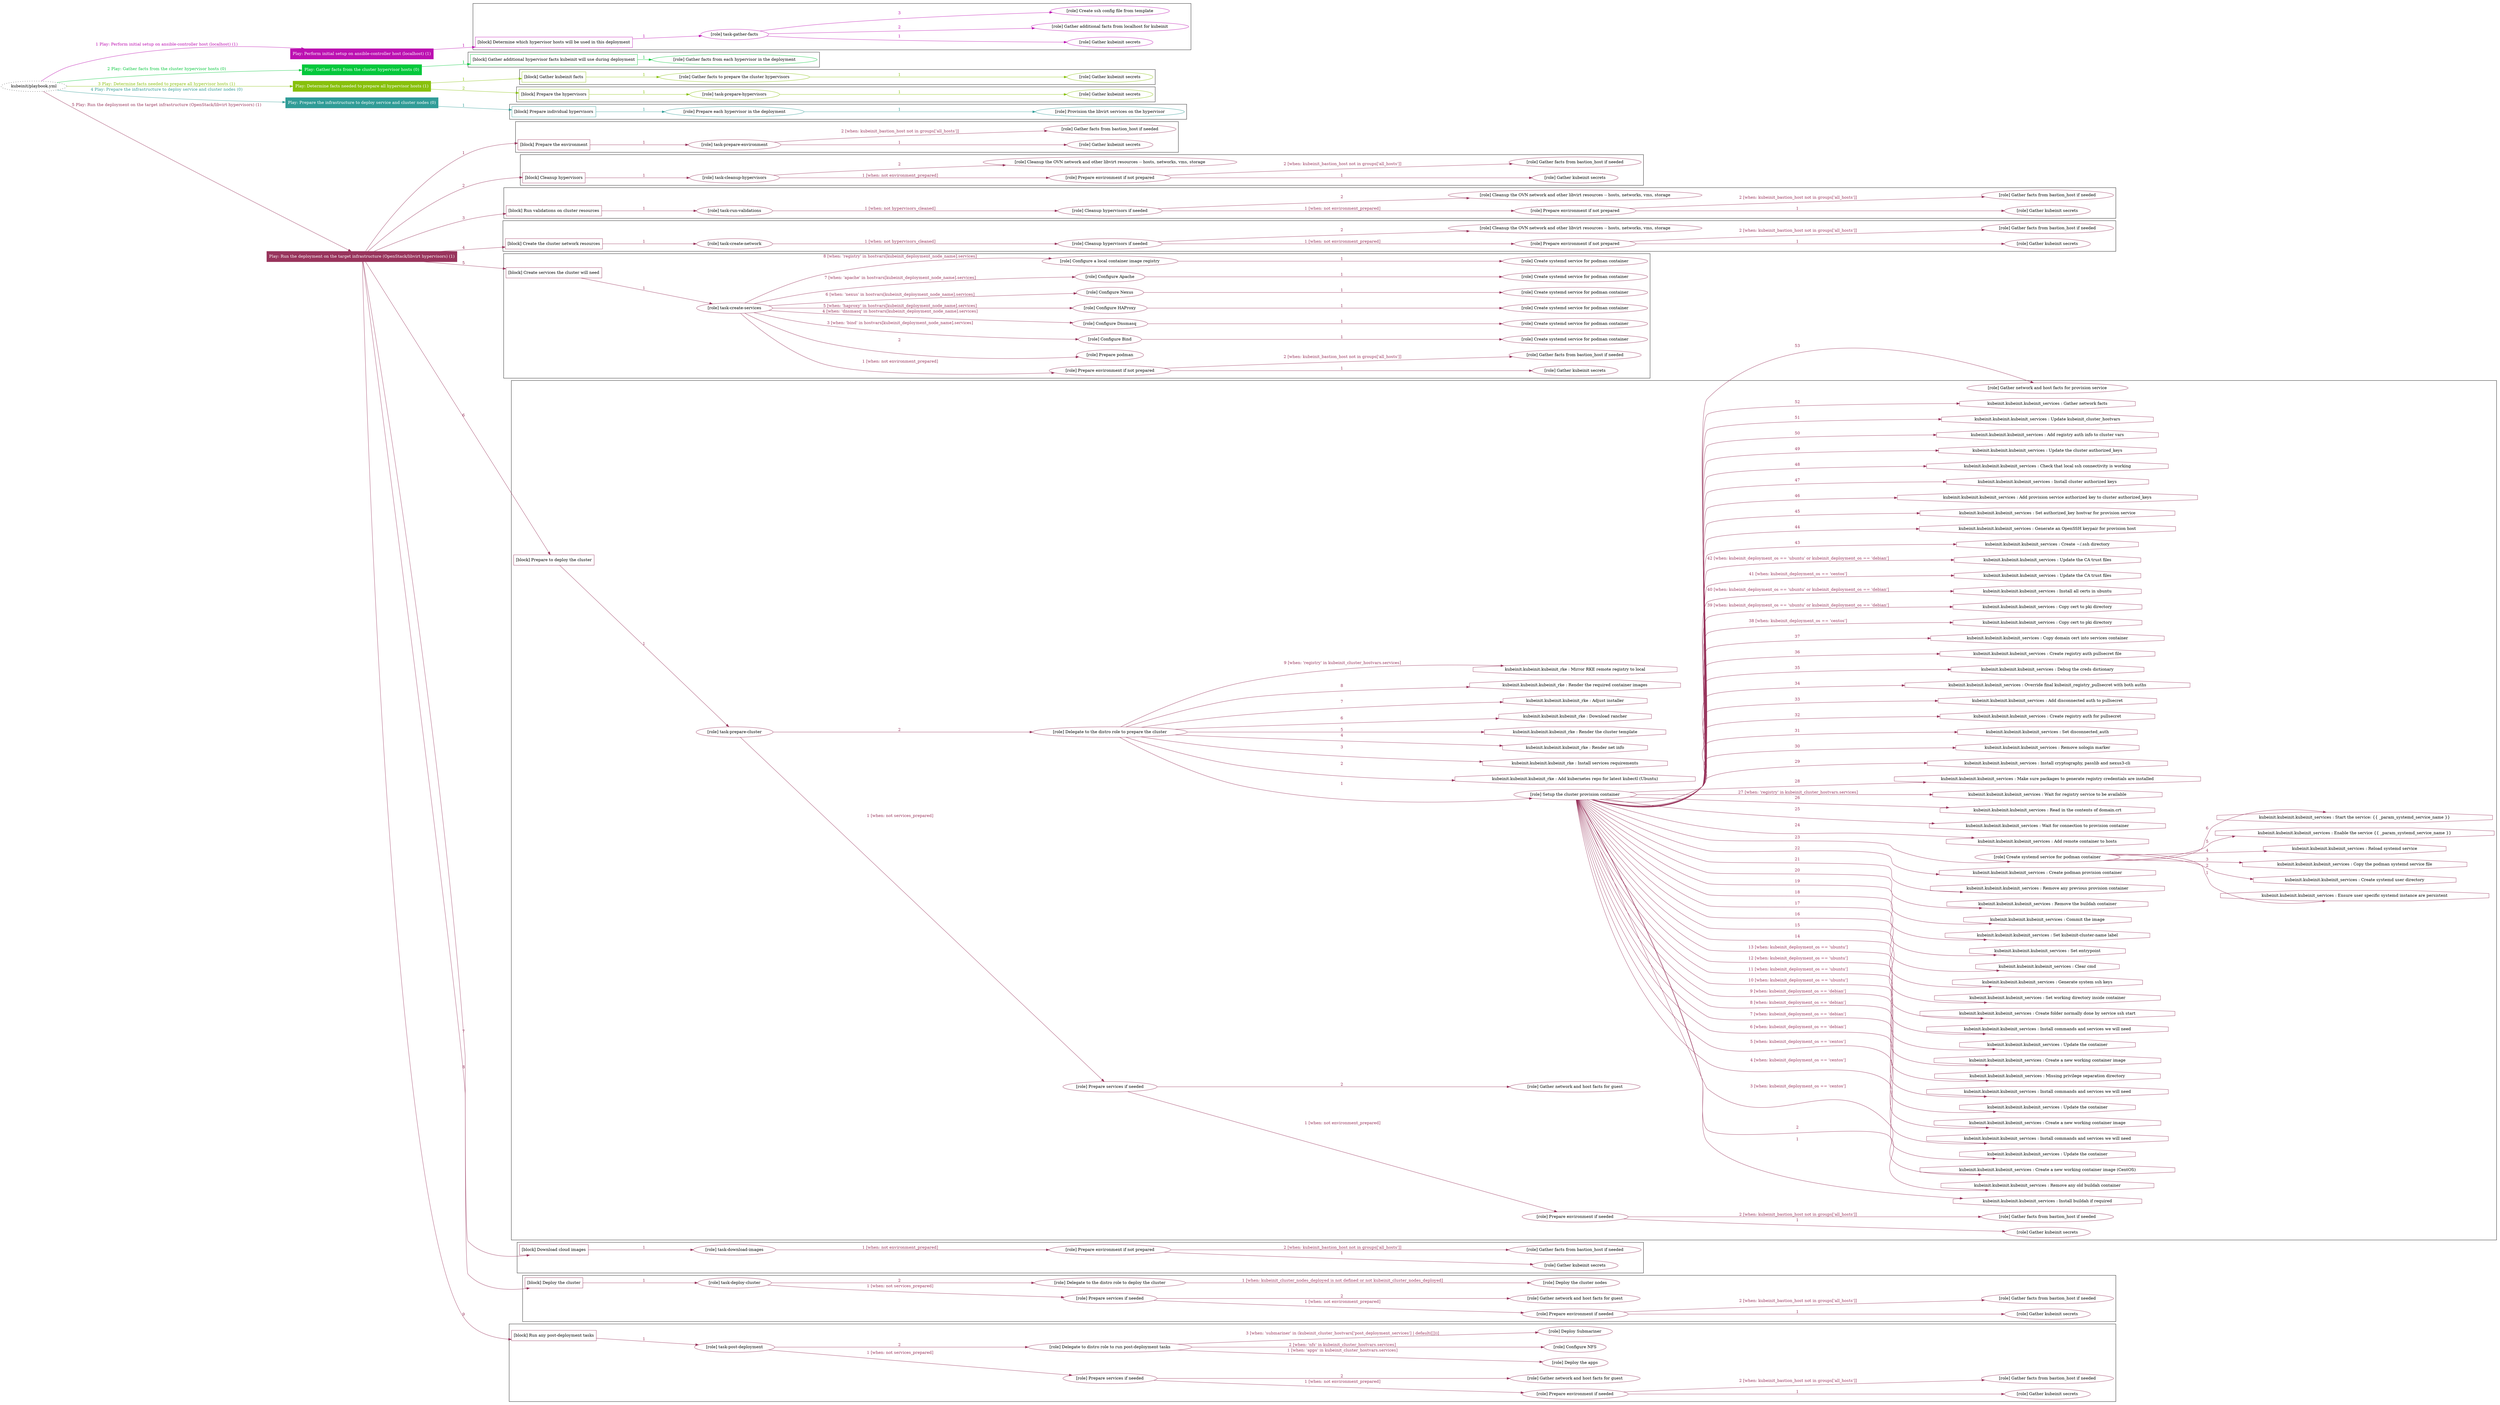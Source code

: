 digraph {
	graph [concentrate=true ordering=in rankdir=LR ratio=fill]
	edge [esep=5 sep=10]
	"kubeinit/playbook.yml" [URL="/home/runner/work/kubeinit/kubeinit/kubeinit/playbook.yml" id=playbook_81d60288 style=dotted]
	"kubeinit/playbook.yml" -> play_d55109ed [label="1 Play: Perform initial setup on ansible-controller host (localhost) (1)" color="#bc10b1" fontcolor="#bc10b1" id=edge_play_d55109ed labeltooltip="1 Play: Perform initial setup on ansible-controller host (localhost) (1)" tooltip="1 Play: Perform initial setup on ansible-controller host (localhost) (1)"]
	subgraph "Play: Perform initial setup on ansible-controller host (localhost) (1)" {
		play_d55109ed [label="Play: Perform initial setup on ansible-controller host (localhost) (1)" URL="/home/runner/work/kubeinit/kubeinit/kubeinit/playbook.yml" color="#bc10b1" fontcolor="#ffffff" id=play_d55109ed shape=box style=filled tooltip=localhost]
		play_d55109ed -> block_8e5c8833 [label=1 color="#bc10b1" fontcolor="#bc10b1" id=edge_block_8e5c8833 labeltooltip=1 tooltip=1]
		subgraph cluster_block_8e5c8833 {
			block_8e5c8833 [label="[block] Determine which hypervisor hosts will be used in this deployment" URL="/home/runner/work/kubeinit/kubeinit/kubeinit/playbook.yml" color="#bc10b1" id=block_8e5c8833 labeltooltip="Determine which hypervisor hosts will be used in this deployment" shape=box tooltip="Determine which hypervisor hosts will be used in this deployment"]
			block_8e5c8833 -> role_10022ff7 [label="1 " color="#bc10b1" fontcolor="#bc10b1" id=edge_role_10022ff7 labeltooltip="1 " tooltip="1 "]
			subgraph "task-gather-facts" {
				role_10022ff7 [label="[role] task-gather-facts" URL="/home/runner/work/kubeinit/kubeinit/kubeinit/playbook.yml" color="#bc10b1" id=role_10022ff7 tooltip="task-gather-facts"]
				role_10022ff7 -> role_cb2f1f52 [label="1 " color="#bc10b1" fontcolor="#bc10b1" id=edge_role_cb2f1f52 labeltooltip="1 " tooltip="1 "]
				subgraph "Gather kubeinit secrets" {
					role_cb2f1f52 [label="[role] Gather kubeinit secrets" URL="/home/runner/.ansible/collections/ansible_collections/kubeinit/kubeinit/roles/kubeinit_prepare/tasks/build_hypervisors_group.yml" color="#bc10b1" id=role_cb2f1f52 tooltip="Gather kubeinit secrets"]
				}
				role_10022ff7 -> role_c69acb26 [label="2 " color="#bc10b1" fontcolor="#bc10b1" id=edge_role_c69acb26 labeltooltip="2 " tooltip="2 "]
				subgraph "Gather additional facts from localhost for kubeinit" {
					role_c69acb26 [label="[role] Gather additional facts from localhost for kubeinit" URL="/home/runner/.ansible/collections/ansible_collections/kubeinit/kubeinit/roles/kubeinit_prepare/tasks/build_hypervisors_group.yml" color="#bc10b1" id=role_c69acb26 tooltip="Gather additional facts from localhost for kubeinit"]
				}
				role_10022ff7 -> role_d4b9065d [label="3 " color="#bc10b1" fontcolor="#bc10b1" id=edge_role_d4b9065d labeltooltip="3 " tooltip="3 "]
				subgraph "Create ssh config file from template" {
					role_d4b9065d [label="[role] Create ssh config file from template" URL="/home/runner/.ansible/collections/ansible_collections/kubeinit/kubeinit/roles/kubeinit_prepare/tasks/build_hypervisors_group.yml" color="#bc10b1" id=role_d4b9065d tooltip="Create ssh config file from template"]
				}
			}
		}
	}
	"kubeinit/playbook.yml" -> play_f00c6020 [label="2 Play: Gather facts from the cluster hypervisor hosts (0)" color="#04c83b" fontcolor="#04c83b" id=edge_play_f00c6020 labeltooltip="2 Play: Gather facts from the cluster hypervisor hosts (0)" tooltip="2 Play: Gather facts from the cluster hypervisor hosts (0)"]
	subgraph "Play: Gather facts from the cluster hypervisor hosts (0)" {
		play_f00c6020 [label="Play: Gather facts from the cluster hypervisor hosts (0)" URL="/home/runner/work/kubeinit/kubeinit/kubeinit/playbook.yml" color="#04c83b" fontcolor="#ffffff" id=play_f00c6020 shape=box style=filled tooltip="Play: Gather facts from the cluster hypervisor hosts (0)"]
		play_f00c6020 -> block_6c83c1e4 [label=1 color="#04c83b" fontcolor="#04c83b" id=edge_block_6c83c1e4 labeltooltip=1 tooltip=1]
		subgraph cluster_block_6c83c1e4 {
			block_6c83c1e4 [label="[block] Gather additional hypervisor facts kubeinit will use during deployment" URL="/home/runner/work/kubeinit/kubeinit/kubeinit/playbook.yml" color="#04c83b" id=block_6c83c1e4 labeltooltip="Gather additional hypervisor facts kubeinit will use during deployment" shape=box tooltip="Gather additional hypervisor facts kubeinit will use during deployment"]
			block_6c83c1e4 -> role_421209b7 [label="1 " color="#04c83b" fontcolor="#04c83b" id=edge_role_421209b7 labeltooltip="1 " tooltip="1 "]
			subgraph "Gather facts from each hypervisor in the deployment" {
				role_421209b7 [label="[role] Gather facts from each hypervisor in the deployment" URL="/home/runner/work/kubeinit/kubeinit/kubeinit/playbook.yml" color="#04c83b" id=role_421209b7 tooltip="Gather facts from each hypervisor in the deployment"]
			}
		}
	}
	"kubeinit/playbook.yml" -> play_6364d0e3 [label="3 Play: Determine facts needed to prepare all hypervisor hosts (1)" color="#88c00c" fontcolor="#88c00c" id=edge_play_6364d0e3 labeltooltip="3 Play: Determine facts needed to prepare all hypervisor hosts (1)" tooltip="3 Play: Determine facts needed to prepare all hypervisor hosts (1)"]
	subgraph "Play: Determine facts needed to prepare all hypervisor hosts (1)" {
		play_6364d0e3 [label="Play: Determine facts needed to prepare all hypervisor hosts (1)" URL="/home/runner/work/kubeinit/kubeinit/kubeinit/playbook.yml" color="#88c00c" fontcolor="#ffffff" id=play_6364d0e3 shape=box style=filled tooltip=localhost]
		play_6364d0e3 -> block_3c64c041 [label=1 color="#88c00c" fontcolor="#88c00c" id=edge_block_3c64c041 labeltooltip=1 tooltip=1]
		subgraph cluster_block_3c64c041 {
			block_3c64c041 [label="[block] Gather kubeinit facts" URL="/home/runner/work/kubeinit/kubeinit/kubeinit/playbook.yml" color="#88c00c" id=block_3c64c041 labeltooltip="Gather kubeinit facts" shape=box tooltip="Gather kubeinit facts"]
			block_3c64c041 -> role_35c2d33d [label="1 " color="#88c00c" fontcolor="#88c00c" id=edge_role_35c2d33d labeltooltip="1 " tooltip="1 "]
			subgraph "Gather facts to prepare the cluster hypervisors" {
				role_35c2d33d [label="[role] Gather facts to prepare the cluster hypervisors" URL="/home/runner/work/kubeinit/kubeinit/kubeinit/playbook.yml" color="#88c00c" id=role_35c2d33d tooltip="Gather facts to prepare the cluster hypervisors"]
				role_35c2d33d -> role_8d3cbf4b [label="1 " color="#88c00c" fontcolor="#88c00c" id=edge_role_8d3cbf4b labeltooltip="1 " tooltip="1 "]
				subgraph "Gather kubeinit secrets" {
					role_8d3cbf4b [label="[role] Gather kubeinit secrets" URL="/home/runner/.ansible/collections/ansible_collections/kubeinit/kubeinit/roles/kubeinit_prepare/tasks/gather_kubeinit_facts.yml" color="#88c00c" id=role_8d3cbf4b tooltip="Gather kubeinit secrets"]
				}
			}
		}
		play_6364d0e3 -> block_8b906bac [label=2 color="#88c00c" fontcolor="#88c00c" id=edge_block_8b906bac labeltooltip=2 tooltip=2]
		subgraph cluster_block_8b906bac {
			block_8b906bac [label="[block] Prepare the hypervisors" URL="/home/runner/work/kubeinit/kubeinit/kubeinit/playbook.yml" color="#88c00c" id=block_8b906bac labeltooltip="Prepare the hypervisors" shape=box tooltip="Prepare the hypervisors"]
			block_8b906bac -> role_b457bf5e [label="1 " color="#88c00c" fontcolor="#88c00c" id=edge_role_b457bf5e labeltooltip="1 " tooltip="1 "]
			subgraph "task-prepare-hypervisors" {
				role_b457bf5e [label="[role] task-prepare-hypervisors" URL="/home/runner/work/kubeinit/kubeinit/kubeinit/playbook.yml" color="#88c00c" id=role_b457bf5e tooltip="task-prepare-hypervisors"]
				role_b457bf5e -> role_89fd4079 [label="1 " color="#88c00c" fontcolor="#88c00c" id=edge_role_89fd4079 labeltooltip="1 " tooltip="1 "]
				subgraph "Gather kubeinit secrets" {
					role_89fd4079 [label="[role] Gather kubeinit secrets" URL="/home/runner/.ansible/collections/ansible_collections/kubeinit/kubeinit/roles/kubeinit_prepare/tasks/gather_kubeinit_facts.yml" color="#88c00c" id=role_89fd4079 tooltip="Gather kubeinit secrets"]
				}
			}
		}
	}
	"kubeinit/playbook.yml" -> play_358333fd [label="4 Play: Prepare the infrastructure to deploy service and cluster nodes (0)" color="#309c97" fontcolor="#309c97" id=edge_play_358333fd labeltooltip="4 Play: Prepare the infrastructure to deploy service and cluster nodes (0)" tooltip="4 Play: Prepare the infrastructure to deploy service and cluster nodes (0)"]
	subgraph "Play: Prepare the infrastructure to deploy service and cluster nodes (0)" {
		play_358333fd [label="Play: Prepare the infrastructure to deploy service and cluster nodes (0)" URL="/home/runner/work/kubeinit/kubeinit/kubeinit/playbook.yml" color="#309c97" fontcolor="#ffffff" id=play_358333fd shape=box style=filled tooltip="Play: Prepare the infrastructure to deploy service and cluster nodes (0)"]
		play_358333fd -> block_8cfcc5bc [label=1 color="#309c97" fontcolor="#309c97" id=edge_block_8cfcc5bc labeltooltip=1 tooltip=1]
		subgraph cluster_block_8cfcc5bc {
			block_8cfcc5bc [label="[block] Prepare individual hypervisors" URL="/home/runner/work/kubeinit/kubeinit/kubeinit/playbook.yml" color="#309c97" id=block_8cfcc5bc labeltooltip="Prepare individual hypervisors" shape=box tooltip="Prepare individual hypervisors"]
			block_8cfcc5bc -> role_8f5f2d1d [label="1 " color="#309c97" fontcolor="#309c97" id=edge_role_8f5f2d1d labeltooltip="1 " tooltip="1 "]
			subgraph "Prepare each hypervisor in the deployment" {
				role_8f5f2d1d [label="[role] Prepare each hypervisor in the deployment" URL="/home/runner/work/kubeinit/kubeinit/kubeinit/playbook.yml" color="#309c97" id=role_8f5f2d1d tooltip="Prepare each hypervisor in the deployment"]
				role_8f5f2d1d -> role_681801ec [label="1 " color="#309c97" fontcolor="#309c97" id=edge_role_681801ec labeltooltip="1 " tooltip="1 "]
				subgraph "Provision the libvirt services on the hypervisor" {
					role_681801ec [label="[role] Provision the libvirt services on the hypervisor" URL="/home/runner/.ansible/collections/ansible_collections/kubeinit/kubeinit/roles/kubeinit_prepare/tasks/prepare_hypervisor.yml" color="#309c97" id=role_681801ec tooltip="Provision the libvirt services on the hypervisor"]
				}
			}
		}
	}
	"kubeinit/playbook.yml" -> play_5c56c655 [label="5 Play: Run the deployment on the target infrastructure (OpenStack/libvirt hypervisors) (1)" color="#98345c" fontcolor="#98345c" id=edge_play_5c56c655 labeltooltip="5 Play: Run the deployment on the target infrastructure (OpenStack/libvirt hypervisors) (1)" tooltip="5 Play: Run the deployment on the target infrastructure (OpenStack/libvirt hypervisors) (1)"]
	subgraph "Play: Run the deployment on the target infrastructure (OpenStack/libvirt hypervisors) (1)" {
		play_5c56c655 [label="Play: Run the deployment on the target infrastructure (OpenStack/libvirt hypervisors) (1)" URL="/home/runner/work/kubeinit/kubeinit/kubeinit/playbook.yml" color="#98345c" fontcolor="#ffffff" id=play_5c56c655 shape=box style=filled tooltip=localhost]
		play_5c56c655 -> block_e0394e2e [label=1 color="#98345c" fontcolor="#98345c" id=edge_block_e0394e2e labeltooltip=1 tooltip=1]
		subgraph cluster_block_e0394e2e {
			block_e0394e2e [label="[block] Prepare the environment" URL="/home/runner/work/kubeinit/kubeinit/kubeinit/playbook.yml" color="#98345c" id=block_e0394e2e labeltooltip="Prepare the environment" shape=box tooltip="Prepare the environment"]
			block_e0394e2e -> role_eb336abd [label="1 " color="#98345c" fontcolor="#98345c" id=edge_role_eb336abd labeltooltip="1 " tooltip="1 "]
			subgraph "task-prepare-environment" {
				role_eb336abd [label="[role] task-prepare-environment" URL="/home/runner/work/kubeinit/kubeinit/kubeinit/playbook.yml" color="#98345c" id=role_eb336abd tooltip="task-prepare-environment"]
				role_eb336abd -> role_67a3e8f7 [label="1 " color="#98345c" fontcolor="#98345c" id=edge_role_67a3e8f7 labeltooltip="1 " tooltip="1 "]
				subgraph "Gather kubeinit secrets" {
					role_67a3e8f7 [label="[role] Gather kubeinit secrets" URL="/home/runner/.ansible/collections/ansible_collections/kubeinit/kubeinit/roles/kubeinit_prepare/tasks/gather_kubeinit_facts.yml" color="#98345c" id=role_67a3e8f7 tooltip="Gather kubeinit secrets"]
				}
				role_eb336abd -> role_e440ecd9 [label="2 [when: kubeinit_bastion_host not in groups['all_hosts']]" color="#98345c" fontcolor="#98345c" id=edge_role_e440ecd9 labeltooltip="2 [when: kubeinit_bastion_host not in groups['all_hosts']]" tooltip="2 [when: kubeinit_bastion_host not in groups['all_hosts']]"]
				subgraph "Gather facts from bastion_host if needed" {
					role_e440ecd9 [label="[role] Gather facts from bastion_host if needed" URL="/home/runner/.ansible/collections/ansible_collections/kubeinit/kubeinit/roles/kubeinit_prepare/tasks/main.yml" color="#98345c" id=role_e440ecd9 tooltip="Gather facts from bastion_host if needed"]
				}
			}
		}
		play_5c56c655 -> block_5e9a4227 [label=2 color="#98345c" fontcolor="#98345c" id=edge_block_5e9a4227 labeltooltip=2 tooltip=2]
		subgraph cluster_block_5e9a4227 {
			block_5e9a4227 [label="[block] Cleanup hypervisors" URL="/home/runner/work/kubeinit/kubeinit/kubeinit/playbook.yml" color="#98345c" id=block_5e9a4227 labeltooltip="Cleanup hypervisors" shape=box tooltip="Cleanup hypervisors"]
			block_5e9a4227 -> role_cc81d013 [label="1 " color="#98345c" fontcolor="#98345c" id=edge_role_cc81d013 labeltooltip="1 " tooltip="1 "]
			subgraph "task-cleanup-hypervisors" {
				role_cc81d013 [label="[role] task-cleanup-hypervisors" URL="/home/runner/work/kubeinit/kubeinit/kubeinit/playbook.yml" color="#98345c" id=role_cc81d013 tooltip="task-cleanup-hypervisors"]
				role_cc81d013 -> role_34560e3b [label="1 [when: not environment_prepared]" color="#98345c" fontcolor="#98345c" id=edge_role_34560e3b labeltooltip="1 [when: not environment_prepared]" tooltip="1 [when: not environment_prepared]"]
				subgraph "Prepare environment if not prepared" {
					role_34560e3b [label="[role] Prepare environment if not prepared" URL="/home/runner/.ansible/collections/ansible_collections/kubeinit/kubeinit/roles/kubeinit_libvirt/tasks/cleanup_hypervisors.yml" color="#98345c" id=role_34560e3b tooltip="Prepare environment if not prepared"]
					role_34560e3b -> role_f429c5b2 [label="1 " color="#98345c" fontcolor="#98345c" id=edge_role_f429c5b2 labeltooltip="1 " tooltip="1 "]
					subgraph "Gather kubeinit secrets" {
						role_f429c5b2 [label="[role] Gather kubeinit secrets" URL="/home/runner/.ansible/collections/ansible_collections/kubeinit/kubeinit/roles/kubeinit_prepare/tasks/gather_kubeinit_facts.yml" color="#98345c" id=role_f429c5b2 tooltip="Gather kubeinit secrets"]
					}
					role_34560e3b -> role_ceb52637 [label="2 [when: kubeinit_bastion_host not in groups['all_hosts']]" color="#98345c" fontcolor="#98345c" id=edge_role_ceb52637 labeltooltip="2 [when: kubeinit_bastion_host not in groups['all_hosts']]" tooltip="2 [when: kubeinit_bastion_host not in groups['all_hosts']]"]
					subgraph "Gather facts from bastion_host if needed" {
						role_ceb52637 [label="[role] Gather facts from bastion_host if needed" URL="/home/runner/.ansible/collections/ansible_collections/kubeinit/kubeinit/roles/kubeinit_prepare/tasks/main.yml" color="#98345c" id=role_ceb52637 tooltip="Gather facts from bastion_host if needed"]
					}
				}
				role_cc81d013 -> role_e72e3e67 [label="2 " color="#98345c" fontcolor="#98345c" id=edge_role_e72e3e67 labeltooltip="2 " tooltip="2 "]
				subgraph "Cleanup the OVN network and other libvirt resources -- hosts, networks, vms, storage" {
					role_e72e3e67 [label="[role] Cleanup the OVN network and other libvirt resources -- hosts, networks, vms, storage" URL="/home/runner/.ansible/collections/ansible_collections/kubeinit/kubeinit/roles/kubeinit_libvirt/tasks/cleanup_hypervisors.yml" color="#98345c" id=role_e72e3e67 tooltip="Cleanup the OVN network and other libvirt resources -- hosts, networks, vms, storage"]
				}
			}
		}
		play_5c56c655 -> block_6e16f60f [label=3 color="#98345c" fontcolor="#98345c" id=edge_block_6e16f60f labeltooltip=3 tooltip=3]
		subgraph cluster_block_6e16f60f {
			block_6e16f60f [label="[block] Run validations on cluster resources" URL="/home/runner/work/kubeinit/kubeinit/kubeinit/playbook.yml" color="#98345c" id=block_6e16f60f labeltooltip="Run validations on cluster resources" shape=box tooltip="Run validations on cluster resources"]
			block_6e16f60f -> role_eb80c700 [label="1 " color="#98345c" fontcolor="#98345c" id=edge_role_eb80c700 labeltooltip="1 " tooltip="1 "]
			subgraph "task-run-validations" {
				role_eb80c700 [label="[role] task-run-validations" URL="/home/runner/work/kubeinit/kubeinit/kubeinit/playbook.yml" color="#98345c" id=role_eb80c700 tooltip="task-run-validations"]
				role_eb80c700 -> role_0c05c045 [label="1 [when: not hypervisors_cleaned]" color="#98345c" fontcolor="#98345c" id=edge_role_0c05c045 labeltooltip="1 [when: not hypervisors_cleaned]" tooltip="1 [when: not hypervisors_cleaned]"]
				subgraph "Cleanup hypervisors if needed" {
					role_0c05c045 [label="[role] Cleanup hypervisors if needed" URL="/home/runner/.ansible/collections/ansible_collections/kubeinit/kubeinit/roles/kubeinit_validations/tasks/main.yml" color="#98345c" id=role_0c05c045 tooltip="Cleanup hypervisors if needed"]
					role_0c05c045 -> role_b295131d [label="1 [when: not environment_prepared]" color="#98345c" fontcolor="#98345c" id=edge_role_b295131d labeltooltip="1 [when: not environment_prepared]" tooltip="1 [when: not environment_prepared]"]
					subgraph "Prepare environment if not prepared" {
						role_b295131d [label="[role] Prepare environment if not prepared" URL="/home/runner/.ansible/collections/ansible_collections/kubeinit/kubeinit/roles/kubeinit_libvirt/tasks/cleanup_hypervisors.yml" color="#98345c" id=role_b295131d tooltip="Prepare environment if not prepared"]
						role_b295131d -> role_ebf32ced [label="1 " color="#98345c" fontcolor="#98345c" id=edge_role_ebf32ced labeltooltip="1 " tooltip="1 "]
						subgraph "Gather kubeinit secrets" {
							role_ebf32ced [label="[role] Gather kubeinit secrets" URL="/home/runner/.ansible/collections/ansible_collections/kubeinit/kubeinit/roles/kubeinit_prepare/tasks/gather_kubeinit_facts.yml" color="#98345c" id=role_ebf32ced tooltip="Gather kubeinit secrets"]
						}
						role_b295131d -> role_bfc383cf [label="2 [when: kubeinit_bastion_host not in groups['all_hosts']]" color="#98345c" fontcolor="#98345c" id=edge_role_bfc383cf labeltooltip="2 [when: kubeinit_bastion_host not in groups['all_hosts']]" tooltip="2 [when: kubeinit_bastion_host not in groups['all_hosts']]"]
						subgraph "Gather facts from bastion_host if needed" {
							role_bfc383cf [label="[role] Gather facts from bastion_host if needed" URL="/home/runner/.ansible/collections/ansible_collections/kubeinit/kubeinit/roles/kubeinit_prepare/tasks/main.yml" color="#98345c" id=role_bfc383cf tooltip="Gather facts from bastion_host if needed"]
						}
					}
					role_0c05c045 -> role_9afbc728 [label="2 " color="#98345c" fontcolor="#98345c" id=edge_role_9afbc728 labeltooltip="2 " tooltip="2 "]
					subgraph "Cleanup the OVN network and other libvirt resources -- hosts, networks, vms, storage" {
						role_9afbc728 [label="[role] Cleanup the OVN network and other libvirt resources -- hosts, networks, vms, storage" URL="/home/runner/.ansible/collections/ansible_collections/kubeinit/kubeinit/roles/kubeinit_libvirt/tasks/cleanup_hypervisors.yml" color="#98345c" id=role_9afbc728 tooltip="Cleanup the OVN network and other libvirt resources -- hosts, networks, vms, storage"]
					}
				}
			}
		}
		play_5c56c655 -> block_c9be32e9 [label=4 color="#98345c" fontcolor="#98345c" id=edge_block_c9be32e9 labeltooltip=4 tooltip=4]
		subgraph cluster_block_c9be32e9 {
			block_c9be32e9 [label="[block] Create the cluster network resources" URL="/home/runner/work/kubeinit/kubeinit/kubeinit/playbook.yml" color="#98345c" id=block_c9be32e9 labeltooltip="Create the cluster network resources" shape=box tooltip="Create the cluster network resources"]
			block_c9be32e9 -> role_458004b0 [label="1 " color="#98345c" fontcolor="#98345c" id=edge_role_458004b0 labeltooltip="1 " tooltip="1 "]
			subgraph "task-create-network" {
				role_458004b0 [label="[role] task-create-network" URL="/home/runner/work/kubeinit/kubeinit/kubeinit/playbook.yml" color="#98345c" id=role_458004b0 tooltip="task-create-network"]
				role_458004b0 -> role_24696147 [label="1 [when: not hypervisors_cleaned]" color="#98345c" fontcolor="#98345c" id=edge_role_24696147 labeltooltip="1 [when: not hypervisors_cleaned]" tooltip="1 [when: not hypervisors_cleaned]"]
				subgraph "Cleanup hypervisors if needed" {
					role_24696147 [label="[role] Cleanup hypervisors if needed" URL="/home/runner/.ansible/collections/ansible_collections/kubeinit/kubeinit/roles/kubeinit_libvirt/tasks/create_network.yml" color="#98345c" id=role_24696147 tooltip="Cleanup hypervisors if needed"]
					role_24696147 -> role_da8e4fda [label="1 [when: not environment_prepared]" color="#98345c" fontcolor="#98345c" id=edge_role_da8e4fda labeltooltip="1 [when: not environment_prepared]" tooltip="1 [when: not environment_prepared]"]
					subgraph "Prepare environment if not prepared" {
						role_da8e4fda [label="[role] Prepare environment if not prepared" URL="/home/runner/.ansible/collections/ansible_collections/kubeinit/kubeinit/roles/kubeinit_libvirt/tasks/cleanup_hypervisors.yml" color="#98345c" id=role_da8e4fda tooltip="Prepare environment if not prepared"]
						role_da8e4fda -> role_86f44096 [label="1 " color="#98345c" fontcolor="#98345c" id=edge_role_86f44096 labeltooltip="1 " tooltip="1 "]
						subgraph "Gather kubeinit secrets" {
							role_86f44096 [label="[role] Gather kubeinit secrets" URL="/home/runner/.ansible/collections/ansible_collections/kubeinit/kubeinit/roles/kubeinit_prepare/tasks/gather_kubeinit_facts.yml" color="#98345c" id=role_86f44096 tooltip="Gather kubeinit secrets"]
						}
						role_da8e4fda -> role_00f79170 [label="2 [when: kubeinit_bastion_host not in groups['all_hosts']]" color="#98345c" fontcolor="#98345c" id=edge_role_00f79170 labeltooltip="2 [when: kubeinit_bastion_host not in groups['all_hosts']]" tooltip="2 [when: kubeinit_bastion_host not in groups['all_hosts']]"]
						subgraph "Gather facts from bastion_host if needed" {
							role_00f79170 [label="[role] Gather facts from bastion_host if needed" URL="/home/runner/.ansible/collections/ansible_collections/kubeinit/kubeinit/roles/kubeinit_prepare/tasks/main.yml" color="#98345c" id=role_00f79170 tooltip="Gather facts from bastion_host if needed"]
						}
					}
					role_24696147 -> role_d86a706a [label="2 " color="#98345c" fontcolor="#98345c" id=edge_role_d86a706a labeltooltip="2 " tooltip="2 "]
					subgraph "Cleanup the OVN network and other libvirt resources -- hosts, networks, vms, storage" {
						role_d86a706a [label="[role] Cleanup the OVN network and other libvirt resources -- hosts, networks, vms, storage" URL="/home/runner/.ansible/collections/ansible_collections/kubeinit/kubeinit/roles/kubeinit_libvirt/tasks/cleanup_hypervisors.yml" color="#98345c" id=role_d86a706a tooltip="Cleanup the OVN network and other libvirt resources -- hosts, networks, vms, storage"]
					}
				}
			}
		}
		play_5c56c655 -> block_bfeba4df [label=5 color="#98345c" fontcolor="#98345c" id=edge_block_bfeba4df labeltooltip=5 tooltip=5]
		subgraph cluster_block_bfeba4df {
			block_bfeba4df [label="[block] Create services the cluster will need" URL="/home/runner/work/kubeinit/kubeinit/kubeinit/playbook.yml" color="#98345c" id=block_bfeba4df labeltooltip="Create services the cluster will need" shape=box tooltip="Create services the cluster will need"]
			block_bfeba4df -> role_835dcf7a [label="1 " color="#98345c" fontcolor="#98345c" id=edge_role_835dcf7a labeltooltip="1 " tooltip="1 "]
			subgraph "task-create-services" {
				role_835dcf7a [label="[role] task-create-services" URL="/home/runner/work/kubeinit/kubeinit/kubeinit/playbook.yml" color="#98345c" id=role_835dcf7a tooltip="task-create-services"]
				role_835dcf7a -> role_c70127b5 [label="1 [when: not environment_prepared]" color="#98345c" fontcolor="#98345c" id=edge_role_c70127b5 labeltooltip="1 [when: not environment_prepared]" tooltip="1 [when: not environment_prepared]"]
				subgraph "Prepare environment if not prepared" {
					role_c70127b5 [label="[role] Prepare environment if not prepared" URL="/home/runner/.ansible/collections/ansible_collections/kubeinit/kubeinit/roles/kubeinit_services/tasks/main.yml" color="#98345c" id=role_c70127b5 tooltip="Prepare environment if not prepared"]
					role_c70127b5 -> role_0aff545d [label="1 " color="#98345c" fontcolor="#98345c" id=edge_role_0aff545d labeltooltip="1 " tooltip="1 "]
					subgraph "Gather kubeinit secrets" {
						role_0aff545d [label="[role] Gather kubeinit secrets" URL="/home/runner/.ansible/collections/ansible_collections/kubeinit/kubeinit/roles/kubeinit_prepare/tasks/gather_kubeinit_facts.yml" color="#98345c" id=role_0aff545d tooltip="Gather kubeinit secrets"]
					}
					role_c70127b5 -> role_4b271878 [label="2 [when: kubeinit_bastion_host not in groups['all_hosts']]" color="#98345c" fontcolor="#98345c" id=edge_role_4b271878 labeltooltip="2 [when: kubeinit_bastion_host not in groups['all_hosts']]" tooltip="2 [when: kubeinit_bastion_host not in groups['all_hosts']]"]
					subgraph "Gather facts from bastion_host if needed" {
						role_4b271878 [label="[role] Gather facts from bastion_host if needed" URL="/home/runner/.ansible/collections/ansible_collections/kubeinit/kubeinit/roles/kubeinit_prepare/tasks/main.yml" color="#98345c" id=role_4b271878 tooltip="Gather facts from bastion_host if needed"]
					}
				}
				role_835dcf7a -> role_a66eb8ed [label="2 " color="#98345c" fontcolor="#98345c" id=edge_role_a66eb8ed labeltooltip="2 " tooltip="2 "]
				subgraph "Prepare podman" {
					role_a66eb8ed [label="[role] Prepare podman" URL="/home/runner/.ansible/collections/ansible_collections/kubeinit/kubeinit/roles/kubeinit_services/tasks/00_create_service_pod.yml" color="#98345c" id=role_a66eb8ed tooltip="Prepare podman"]
				}
				role_835dcf7a -> role_11a8dad9 [label="3 [when: 'bind' in hostvars[kubeinit_deployment_node_name].services]" color="#98345c" fontcolor="#98345c" id=edge_role_11a8dad9 labeltooltip="3 [when: 'bind' in hostvars[kubeinit_deployment_node_name].services]" tooltip="3 [when: 'bind' in hostvars[kubeinit_deployment_node_name].services]"]
				subgraph "Configure Bind" {
					role_11a8dad9 [label="[role] Configure Bind" URL="/home/runner/.ansible/collections/ansible_collections/kubeinit/kubeinit/roles/kubeinit_services/tasks/start_services_containers.yml" color="#98345c" id=role_11a8dad9 tooltip="Configure Bind"]
					role_11a8dad9 -> role_4a4a0ca0 [label="1 " color="#98345c" fontcolor="#98345c" id=edge_role_4a4a0ca0 labeltooltip="1 " tooltip="1 "]
					subgraph "Create systemd service for podman container" {
						role_4a4a0ca0 [label="[role] Create systemd service for podman container" URL="/home/runner/.ansible/collections/ansible_collections/kubeinit/kubeinit/roles/kubeinit_bind/tasks/main.yml" color="#98345c" id=role_4a4a0ca0 tooltip="Create systemd service for podman container"]
					}
				}
				role_835dcf7a -> role_ae7d2c90 [label="4 [when: 'dnsmasq' in hostvars[kubeinit_deployment_node_name].services]" color="#98345c" fontcolor="#98345c" id=edge_role_ae7d2c90 labeltooltip="4 [when: 'dnsmasq' in hostvars[kubeinit_deployment_node_name].services]" tooltip="4 [when: 'dnsmasq' in hostvars[kubeinit_deployment_node_name].services]"]
				subgraph "Configure Dnsmasq" {
					role_ae7d2c90 [label="[role] Configure Dnsmasq" URL="/home/runner/.ansible/collections/ansible_collections/kubeinit/kubeinit/roles/kubeinit_services/tasks/start_services_containers.yml" color="#98345c" id=role_ae7d2c90 tooltip="Configure Dnsmasq"]
					role_ae7d2c90 -> role_2afba355 [label="1 " color="#98345c" fontcolor="#98345c" id=edge_role_2afba355 labeltooltip="1 " tooltip="1 "]
					subgraph "Create systemd service for podman container" {
						role_2afba355 [label="[role] Create systemd service for podman container" URL="/home/runner/.ansible/collections/ansible_collections/kubeinit/kubeinit/roles/kubeinit_dnsmasq/tasks/main.yml" color="#98345c" id=role_2afba355 tooltip="Create systemd service for podman container"]
					}
				}
				role_835dcf7a -> role_fcec88f9 [label="5 [when: 'haproxy' in hostvars[kubeinit_deployment_node_name].services]" color="#98345c" fontcolor="#98345c" id=edge_role_fcec88f9 labeltooltip="5 [when: 'haproxy' in hostvars[kubeinit_deployment_node_name].services]" tooltip="5 [when: 'haproxy' in hostvars[kubeinit_deployment_node_name].services]"]
				subgraph "Configure HAProxy" {
					role_fcec88f9 [label="[role] Configure HAProxy" URL="/home/runner/.ansible/collections/ansible_collections/kubeinit/kubeinit/roles/kubeinit_services/tasks/start_services_containers.yml" color="#98345c" id=role_fcec88f9 tooltip="Configure HAProxy"]
					role_fcec88f9 -> role_ab5afd3f [label="1 " color="#98345c" fontcolor="#98345c" id=edge_role_ab5afd3f labeltooltip="1 " tooltip="1 "]
					subgraph "Create systemd service for podman container" {
						role_ab5afd3f [label="[role] Create systemd service for podman container" URL="/home/runner/.ansible/collections/ansible_collections/kubeinit/kubeinit/roles/kubeinit_haproxy/tasks/main.yml" color="#98345c" id=role_ab5afd3f tooltip="Create systemd service for podman container"]
					}
				}
				role_835dcf7a -> role_3f2ebb4e [label="6 [when: 'nexus' in hostvars[kubeinit_deployment_node_name].services]" color="#98345c" fontcolor="#98345c" id=edge_role_3f2ebb4e labeltooltip="6 [when: 'nexus' in hostvars[kubeinit_deployment_node_name].services]" tooltip="6 [when: 'nexus' in hostvars[kubeinit_deployment_node_name].services]"]
				subgraph "Configure Nexus" {
					role_3f2ebb4e [label="[role] Configure Nexus" URL="/home/runner/.ansible/collections/ansible_collections/kubeinit/kubeinit/roles/kubeinit_services/tasks/start_services_containers.yml" color="#98345c" id=role_3f2ebb4e tooltip="Configure Nexus"]
					role_3f2ebb4e -> role_41250e84 [label="1 " color="#98345c" fontcolor="#98345c" id=edge_role_41250e84 labeltooltip="1 " tooltip="1 "]
					subgraph "Create systemd service for podman container" {
						role_41250e84 [label="[role] Create systemd service for podman container" URL="/home/runner/.ansible/collections/ansible_collections/kubeinit/kubeinit/roles/kubeinit_nexus/tasks/main.yml" color="#98345c" id=role_41250e84 tooltip="Create systemd service for podman container"]
					}
				}
				role_835dcf7a -> role_3cc9d1d3 [label="7 [when: 'apache' in hostvars[kubeinit_deployment_node_name].services]" color="#98345c" fontcolor="#98345c" id=edge_role_3cc9d1d3 labeltooltip="7 [when: 'apache' in hostvars[kubeinit_deployment_node_name].services]" tooltip="7 [when: 'apache' in hostvars[kubeinit_deployment_node_name].services]"]
				subgraph "Configure Apache" {
					role_3cc9d1d3 [label="[role] Configure Apache" URL="/home/runner/.ansible/collections/ansible_collections/kubeinit/kubeinit/roles/kubeinit_services/tasks/start_services_containers.yml" color="#98345c" id=role_3cc9d1d3 tooltip="Configure Apache"]
					role_3cc9d1d3 -> role_fba5f6be [label="1 " color="#98345c" fontcolor="#98345c" id=edge_role_fba5f6be labeltooltip="1 " tooltip="1 "]
					subgraph "Create systemd service for podman container" {
						role_fba5f6be [label="[role] Create systemd service for podman container" URL="/home/runner/.ansible/collections/ansible_collections/kubeinit/kubeinit/roles/kubeinit_apache/tasks/main.yml" color="#98345c" id=role_fba5f6be tooltip="Create systemd service for podman container"]
					}
				}
				role_835dcf7a -> role_08295e32 [label="8 [when: 'registry' in hostvars[kubeinit_deployment_node_name].services]" color="#98345c" fontcolor="#98345c" id=edge_role_08295e32 labeltooltip="8 [when: 'registry' in hostvars[kubeinit_deployment_node_name].services]" tooltip="8 [when: 'registry' in hostvars[kubeinit_deployment_node_name].services]"]
				subgraph "Configure a local container image registry" {
					role_08295e32 [label="[role] Configure a local container image registry" URL="/home/runner/.ansible/collections/ansible_collections/kubeinit/kubeinit/roles/kubeinit_services/tasks/start_services_containers.yml" color="#98345c" id=role_08295e32 tooltip="Configure a local container image registry"]
					role_08295e32 -> role_13a0133f [label="1 " color="#98345c" fontcolor="#98345c" id=edge_role_13a0133f labeltooltip="1 " tooltip="1 "]
					subgraph "Create systemd service for podman container" {
						role_13a0133f [label="[role] Create systemd service for podman container" URL="/home/runner/.ansible/collections/ansible_collections/kubeinit/kubeinit/roles/kubeinit_registry/tasks/main.yml" color="#98345c" id=role_13a0133f tooltip="Create systemd service for podman container"]
					}
				}
			}
		}
		play_5c56c655 -> block_dc14e907 [label=6 color="#98345c" fontcolor="#98345c" id=edge_block_dc14e907 labeltooltip=6 tooltip=6]
		subgraph cluster_block_dc14e907 {
			block_dc14e907 [label="[block] Prepare to deploy the cluster" URL="/home/runner/work/kubeinit/kubeinit/kubeinit/playbook.yml" color="#98345c" id=block_dc14e907 labeltooltip="Prepare to deploy the cluster" shape=box tooltip="Prepare to deploy the cluster"]
			block_dc14e907 -> role_eba915d6 [label="1 " color="#98345c" fontcolor="#98345c" id=edge_role_eba915d6 labeltooltip="1 " tooltip="1 "]
			subgraph "task-prepare-cluster" {
				role_eba915d6 [label="[role] task-prepare-cluster" URL="/home/runner/work/kubeinit/kubeinit/kubeinit/playbook.yml" color="#98345c" id=role_eba915d6 tooltip="task-prepare-cluster"]
				role_eba915d6 -> role_2ffeabc6 [label="1 [when: not services_prepared]" color="#98345c" fontcolor="#98345c" id=edge_role_2ffeabc6 labeltooltip="1 [when: not services_prepared]" tooltip="1 [when: not services_prepared]"]
				subgraph "Prepare services if needed" {
					role_2ffeabc6 [label="[role] Prepare services if needed" URL="/home/runner/.ansible/collections/ansible_collections/kubeinit/kubeinit/roles/kubeinit_prepare/tasks/prepare_cluster.yml" color="#98345c" id=role_2ffeabc6 tooltip="Prepare services if needed"]
					role_2ffeabc6 -> role_24fc25ca [label="1 [when: not environment_prepared]" color="#98345c" fontcolor="#98345c" id=edge_role_24fc25ca labeltooltip="1 [when: not environment_prepared]" tooltip="1 [when: not environment_prepared]"]
					subgraph "Prepare environment if needed" {
						role_24fc25ca [label="[role] Prepare environment if needed" URL="/home/runner/.ansible/collections/ansible_collections/kubeinit/kubeinit/roles/kubeinit_services/tasks/prepare_services.yml" color="#98345c" id=role_24fc25ca tooltip="Prepare environment if needed"]
						role_24fc25ca -> role_48e53ed1 [label="1 " color="#98345c" fontcolor="#98345c" id=edge_role_48e53ed1 labeltooltip="1 " tooltip="1 "]
						subgraph "Gather kubeinit secrets" {
							role_48e53ed1 [label="[role] Gather kubeinit secrets" URL="/home/runner/.ansible/collections/ansible_collections/kubeinit/kubeinit/roles/kubeinit_prepare/tasks/gather_kubeinit_facts.yml" color="#98345c" id=role_48e53ed1 tooltip="Gather kubeinit secrets"]
						}
						role_24fc25ca -> role_3bf0ec9b [label="2 [when: kubeinit_bastion_host not in groups['all_hosts']]" color="#98345c" fontcolor="#98345c" id=edge_role_3bf0ec9b labeltooltip="2 [when: kubeinit_bastion_host not in groups['all_hosts']]" tooltip="2 [when: kubeinit_bastion_host not in groups['all_hosts']]"]
						subgraph "Gather facts from bastion_host if needed" {
							role_3bf0ec9b [label="[role] Gather facts from bastion_host if needed" URL="/home/runner/.ansible/collections/ansible_collections/kubeinit/kubeinit/roles/kubeinit_prepare/tasks/main.yml" color="#98345c" id=role_3bf0ec9b tooltip="Gather facts from bastion_host if needed"]
						}
					}
					role_2ffeabc6 -> role_2556766d [label="2 " color="#98345c" fontcolor="#98345c" id=edge_role_2556766d labeltooltip="2 " tooltip="2 "]
					subgraph "Gather network and host facts for guest" {
						role_2556766d [label="[role] Gather network and host facts for guest" URL="/home/runner/.ansible/collections/ansible_collections/kubeinit/kubeinit/roles/kubeinit_services/tasks/prepare_services.yml" color="#98345c" id=role_2556766d tooltip="Gather network and host facts for guest"]
					}
				}
				role_eba915d6 -> role_0e496cee [label="2 " color="#98345c" fontcolor="#98345c" id=edge_role_0e496cee labeltooltip="2 " tooltip="2 "]
				subgraph "Delegate to the distro role to prepare the cluster" {
					role_0e496cee [label="[role] Delegate to the distro role to prepare the cluster" URL="/home/runner/.ansible/collections/ansible_collections/kubeinit/kubeinit/roles/kubeinit_prepare/tasks/prepare_cluster.yml" color="#98345c" id=role_0e496cee tooltip="Delegate to the distro role to prepare the cluster"]
					role_0e496cee -> role_ca022657 [label="1 " color="#98345c" fontcolor="#98345c" id=edge_role_ca022657 labeltooltip="1 " tooltip="1 "]
					subgraph "Setup the cluster provision container" {
						role_ca022657 [label="[role] Setup the cluster provision container" URL="/home/runner/.ansible/collections/ansible_collections/kubeinit/kubeinit/roles/kubeinit_rke/tasks/prepare_cluster.yml" color="#98345c" id=role_ca022657 tooltip="Setup the cluster provision container"]
						task_d51edc93 [label="kubeinit.kubeinit.kubeinit_services : Install buildah if required" URL="/home/runner/.ansible/collections/ansible_collections/kubeinit/kubeinit/roles/kubeinit_services/tasks/create_provision_container.yml" color="#98345c" id=task_d51edc93 shape=octagon tooltip="kubeinit.kubeinit.kubeinit_services : Install buildah if required"]
						role_ca022657 -> task_d51edc93 [label="1 " color="#98345c" fontcolor="#98345c" id=edge_task_d51edc93 labeltooltip="1 " tooltip="1 "]
						task_7cf1ef9f [label="kubeinit.kubeinit.kubeinit_services : Remove any old buildah container" URL="/home/runner/.ansible/collections/ansible_collections/kubeinit/kubeinit/roles/kubeinit_services/tasks/create_provision_container.yml" color="#98345c" id=task_7cf1ef9f shape=octagon tooltip="kubeinit.kubeinit.kubeinit_services : Remove any old buildah container"]
						role_ca022657 -> task_7cf1ef9f [label="2 " color="#98345c" fontcolor="#98345c" id=edge_task_7cf1ef9f labeltooltip="2 " tooltip="2 "]
						task_79b85d47 [label="kubeinit.kubeinit.kubeinit_services : Create a new working container image (CentOS)" URL="/home/runner/.ansible/collections/ansible_collections/kubeinit/kubeinit/roles/kubeinit_services/tasks/create_provision_container.yml" color="#98345c" id=task_79b85d47 shape=octagon tooltip="kubeinit.kubeinit.kubeinit_services : Create a new working container image (CentOS)"]
						role_ca022657 -> task_79b85d47 [label="3 [when: kubeinit_deployment_os == 'centos']" color="#98345c" fontcolor="#98345c" id=edge_task_79b85d47 labeltooltip="3 [when: kubeinit_deployment_os == 'centos']" tooltip="3 [when: kubeinit_deployment_os == 'centos']"]
						task_1273d678 [label="kubeinit.kubeinit.kubeinit_services : Update the container" URL="/home/runner/.ansible/collections/ansible_collections/kubeinit/kubeinit/roles/kubeinit_services/tasks/create_provision_container.yml" color="#98345c" id=task_1273d678 shape=octagon tooltip="kubeinit.kubeinit.kubeinit_services : Update the container"]
						role_ca022657 -> task_1273d678 [label="4 [when: kubeinit_deployment_os == 'centos']" color="#98345c" fontcolor="#98345c" id=edge_task_1273d678 labeltooltip="4 [when: kubeinit_deployment_os == 'centos']" tooltip="4 [when: kubeinit_deployment_os == 'centos']"]
						task_5b8ea357 [label="kubeinit.kubeinit.kubeinit_services : Install commands and services we will need" URL="/home/runner/.ansible/collections/ansible_collections/kubeinit/kubeinit/roles/kubeinit_services/tasks/create_provision_container.yml" color="#98345c" id=task_5b8ea357 shape=octagon tooltip="kubeinit.kubeinit.kubeinit_services : Install commands and services we will need"]
						role_ca022657 -> task_5b8ea357 [label="5 [when: kubeinit_deployment_os == 'centos']" color="#98345c" fontcolor="#98345c" id=edge_task_5b8ea357 labeltooltip="5 [when: kubeinit_deployment_os == 'centos']" tooltip="5 [when: kubeinit_deployment_os == 'centos']"]
						task_617081aa [label="kubeinit.kubeinit.kubeinit_services : Create a new working container image" URL="/home/runner/.ansible/collections/ansible_collections/kubeinit/kubeinit/roles/kubeinit_services/tasks/create_provision_container.yml" color="#98345c" id=task_617081aa shape=octagon tooltip="kubeinit.kubeinit.kubeinit_services : Create a new working container image"]
						role_ca022657 -> task_617081aa [label="6 [when: kubeinit_deployment_os == 'debian']" color="#98345c" fontcolor="#98345c" id=edge_task_617081aa labeltooltip="6 [when: kubeinit_deployment_os == 'debian']" tooltip="6 [when: kubeinit_deployment_os == 'debian']"]
						task_f8ff5df8 [label="kubeinit.kubeinit.kubeinit_services : Update the container" URL="/home/runner/.ansible/collections/ansible_collections/kubeinit/kubeinit/roles/kubeinit_services/tasks/create_provision_container.yml" color="#98345c" id=task_f8ff5df8 shape=octagon tooltip="kubeinit.kubeinit.kubeinit_services : Update the container"]
						role_ca022657 -> task_f8ff5df8 [label="7 [when: kubeinit_deployment_os == 'debian']" color="#98345c" fontcolor="#98345c" id=edge_task_f8ff5df8 labeltooltip="7 [when: kubeinit_deployment_os == 'debian']" tooltip="7 [when: kubeinit_deployment_os == 'debian']"]
						task_049f7caf [label="kubeinit.kubeinit.kubeinit_services : Install commands and services we will need" URL="/home/runner/.ansible/collections/ansible_collections/kubeinit/kubeinit/roles/kubeinit_services/tasks/create_provision_container.yml" color="#98345c" id=task_049f7caf shape=octagon tooltip="kubeinit.kubeinit.kubeinit_services : Install commands and services we will need"]
						role_ca022657 -> task_049f7caf [label="8 [when: kubeinit_deployment_os == 'debian']" color="#98345c" fontcolor="#98345c" id=edge_task_049f7caf labeltooltip="8 [when: kubeinit_deployment_os == 'debian']" tooltip="8 [when: kubeinit_deployment_os == 'debian']"]
						task_128da1e5 [label="kubeinit.kubeinit.kubeinit_services : Missing privilege separation directory" URL="/home/runner/.ansible/collections/ansible_collections/kubeinit/kubeinit/roles/kubeinit_services/tasks/create_provision_container.yml" color="#98345c" id=task_128da1e5 shape=octagon tooltip="kubeinit.kubeinit.kubeinit_services : Missing privilege separation directory"]
						role_ca022657 -> task_128da1e5 [label="9 [when: kubeinit_deployment_os == 'debian']" color="#98345c" fontcolor="#98345c" id=edge_task_128da1e5 labeltooltip="9 [when: kubeinit_deployment_os == 'debian']" tooltip="9 [when: kubeinit_deployment_os == 'debian']"]
						task_26496e67 [label="kubeinit.kubeinit.kubeinit_services : Create a new working container image" URL="/home/runner/.ansible/collections/ansible_collections/kubeinit/kubeinit/roles/kubeinit_services/tasks/create_provision_container.yml" color="#98345c" id=task_26496e67 shape=octagon tooltip="kubeinit.kubeinit.kubeinit_services : Create a new working container image"]
						role_ca022657 -> task_26496e67 [label="10 [when: kubeinit_deployment_os == 'ubuntu']" color="#98345c" fontcolor="#98345c" id=edge_task_26496e67 labeltooltip="10 [when: kubeinit_deployment_os == 'ubuntu']" tooltip="10 [when: kubeinit_deployment_os == 'ubuntu']"]
						task_dee51f25 [label="kubeinit.kubeinit.kubeinit_services : Update the container" URL="/home/runner/.ansible/collections/ansible_collections/kubeinit/kubeinit/roles/kubeinit_services/tasks/create_provision_container.yml" color="#98345c" id=task_dee51f25 shape=octagon tooltip="kubeinit.kubeinit.kubeinit_services : Update the container"]
						role_ca022657 -> task_dee51f25 [label="11 [when: kubeinit_deployment_os == 'ubuntu']" color="#98345c" fontcolor="#98345c" id=edge_task_dee51f25 labeltooltip="11 [when: kubeinit_deployment_os == 'ubuntu']" tooltip="11 [when: kubeinit_deployment_os == 'ubuntu']"]
						task_4a37c5d0 [label="kubeinit.kubeinit.kubeinit_services : Install commands and services we will need" URL="/home/runner/.ansible/collections/ansible_collections/kubeinit/kubeinit/roles/kubeinit_services/tasks/create_provision_container.yml" color="#98345c" id=task_4a37c5d0 shape=octagon tooltip="kubeinit.kubeinit.kubeinit_services : Install commands and services we will need"]
						role_ca022657 -> task_4a37c5d0 [label="12 [when: kubeinit_deployment_os == 'ubuntu']" color="#98345c" fontcolor="#98345c" id=edge_task_4a37c5d0 labeltooltip="12 [when: kubeinit_deployment_os == 'ubuntu']" tooltip="12 [when: kubeinit_deployment_os == 'ubuntu']"]
						task_48564c86 [label="kubeinit.kubeinit.kubeinit_services : Create folder normally done by service ssh start" URL="/home/runner/.ansible/collections/ansible_collections/kubeinit/kubeinit/roles/kubeinit_services/tasks/create_provision_container.yml" color="#98345c" id=task_48564c86 shape=octagon tooltip="kubeinit.kubeinit.kubeinit_services : Create folder normally done by service ssh start"]
						role_ca022657 -> task_48564c86 [label="13 [when: kubeinit_deployment_os == 'ubuntu']" color="#98345c" fontcolor="#98345c" id=edge_task_48564c86 labeltooltip="13 [when: kubeinit_deployment_os == 'ubuntu']" tooltip="13 [when: kubeinit_deployment_os == 'ubuntu']"]
						task_c41730f6 [label="kubeinit.kubeinit.kubeinit_services : Set working directory inside container" URL="/home/runner/.ansible/collections/ansible_collections/kubeinit/kubeinit/roles/kubeinit_services/tasks/create_provision_container.yml" color="#98345c" id=task_c41730f6 shape=octagon tooltip="kubeinit.kubeinit.kubeinit_services : Set working directory inside container"]
						role_ca022657 -> task_c41730f6 [label="14 " color="#98345c" fontcolor="#98345c" id=edge_task_c41730f6 labeltooltip="14 " tooltip="14 "]
						task_544eb80d [label="kubeinit.kubeinit.kubeinit_services : Generate system ssh keys" URL="/home/runner/.ansible/collections/ansible_collections/kubeinit/kubeinit/roles/kubeinit_services/tasks/create_provision_container.yml" color="#98345c" id=task_544eb80d shape=octagon tooltip="kubeinit.kubeinit.kubeinit_services : Generate system ssh keys"]
						role_ca022657 -> task_544eb80d [label="15 " color="#98345c" fontcolor="#98345c" id=edge_task_544eb80d labeltooltip="15 " tooltip="15 "]
						task_6ca3c9db [label="kubeinit.kubeinit.kubeinit_services : Clear cmd" URL="/home/runner/.ansible/collections/ansible_collections/kubeinit/kubeinit/roles/kubeinit_services/tasks/create_provision_container.yml" color="#98345c" id=task_6ca3c9db shape=octagon tooltip="kubeinit.kubeinit.kubeinit_services : Clear cmd"]
						role_ca022657 -> task_6ca3c9db [label="16 " color="#98345c" fontcolor="#98345c" id=edge_task_6ca3c9db labeltooltip="16 " tooltip="16 "]
						task_5b251007 [label="kubeinit.kubeinit.kubeinit_services : Set entrypoint" URL="/home/runner/.ansible/collections/ansible_collections/kubeinit/kubeinit/roles/kubeinit_services/tasks/create_provision_container.yml" color="#98345c" id=task_5b251007 shape=octagon tooltip="kubeinit.kubeinit.kubeinit_services : Set entrypoint"]
						role_ca022657 -> task_5b251007 [label="17 " color="#98345c" fontcolor="#98345c" id=edge_task_5b251007 labeltooltip="17 " tooltip="17 "]
						task_a3883ebc [label="kubeinit.kubeinit.kubeinit_services : Set kubeinit-cluster-name label" URL="/home/runner/.ansible/collections/ansible_collections/kubeinit/kubeinit/roles/kubeinit_services/tasks/create_provision_container.yml" color="#98345c" id=task_a3883ebc shape=octagon tooltip="kubeinit.kubeinit.kubeinit_services : Set kubeinit-cluster-name label"]
						role_ca022657 -> task_a3883ebc [label="18 " color="#98345c" fontcolor="#98345c" id=edge_task_a3883ebc labeltooltip="18 " tooltip="18 "]
						task_e3b8b9b3 [label="kubeinit.kubeinit.kubeinit_services : Commit the image" URL="/home/runner/.ansible/collections/ansible_collections/kubeinit/kubeinit/roles/kubeinit_services/tasks/create_provision_container.yml" color="#98345c" id=task_e3b8b9b3 shape=octagon tooltip="kubeinit.kubeinit.kubeinit_services : Commit the image"]
						role_ca022657 -> task_e3b8b9b3 [label="19 " color="#98345c" fontcolor="#98345c" id=edge_task_e3b8b9b3 labeltooltip="19 " tooltip="19 "]
						task_6d6b6c63 [label="kubeinit.kubeinit.kubeinit_services : Remove the buildah container" URL="/home/runner/.ansible/collections/ansible_collections/kubeinit/kubeinit/roles/kubeinit_services/tasks/create_provision_container.yml" color="#98345c" id=task_6d6b6c63 shape=octagon tooltip="kubeinit.kubeinit.kubeinit_services : Remove the buildah container"]
						role_ca022657 -> task_6d6b6c63 [label="20 " color="#98345c" fontcolor="#98345c" id=edge_task_6d6b6c63 labeltooltip="20 " tooltip="20 "]
						task_a6039b32 [label="kubeinit.kubeinit.kubeinit_services : Remove any previous provision container" URL="/home/runner/.ansible/collections/ansible_collections/kubeinit/kubeinit/roles/kubeinit_services/tasks/create_provision_container.yml" color="#98345c" id=task_a6039b32 shape=octagon tooltip="kubeinit.kubeinit.kubeinit_services : Remove any previous provision container"]
						role_ca022657 -> task_a6039b32 [label="21 " color="#98345c" fontcolor="#98345c" id=edge_task_a6039b32 labeltooltip="21 " tooltip="21 "]
						task_c0bb3a99 [label="kubeinit.kubeinit.kubeinit_services : Create podman provision container" URL="/home/runner/.ansible/collections/ansible_collections/kubeinit/kubeinit/roles/kubeinit_services/tasks/create_provision_container.yml" color="#98345c" id=task_c0bb3a99 shape=octagon tooltip="kubeinit.kubeinit.kubeinit_services : Create podman provision container"]
						role_ca022657 -> task_c0bb3a99 [label="22 " color="#98345c" fontcolor="#98345c" id=edge_task_c0bb3a99 labeltooltip="22 " tooltip="22 "]
						role_ca022657 -> role_f516762c [label="23 " color="#98345c" fontcolor="#98345c" id=edge_role_f516762c labeltooltip="23 " tooltip="23 "]
						subgraph "Create systemd service for podman container" {
							role_f516762c [label="[role] Create systemd service for podman container" URL="/home/runner/.ansible/collections/ansible_collections/kubeinit/kubeinit/roles/kubeinit_services/tasks/create_provision_container.yml" color="#98345c" id=role_f516762c tooltip="Create systemd service for podman container"]
							task_c90f0dbb [label="kubeinit.kubeinit.kubeinit_services : Ensure user specific systemd instance are persistent" URL="/home/runner/.ansible/collections/ansible_collections/kubeinit/kubeinit/roles/kubeinit_services/tasks/create_managed_service.yml" color="#98345c" id=task_c90f0dbb shape=octagon tooltip="kubeinit.kubeinit.kubeinit_services : Ensure user specific systemd instance are persistent"]
							role_f516762c -> task_c90f0dbb [label="1 " color="#98345c" fontcolor="#98345c" id=edge_task_c90f0dbb labeltooltip="1 " tooltip="1 "]
							task_82bc8d06 [label="kubeinit.kubeinit.kubeinit_services : Create systemd user directory" URL="/home/runner/.ansible/collections/ansible_collections/kubeinit/kubeinit/roles/kubeinit_services/tasks/create_managed_service.yml" color="#98345c" id=task_82bc8d06 shape=octagon tooltip="kubeinit.kubeinit.kubeinit_services : Create systemd user directory"]
							role_f516762c -> task_82bc8d06 [label="2 " color="#98345c" fontcolor="#98345c" id=edge_task_82bc8d06 labeltooltip="2 " tooltip="2 "]
							task_6eca0f4f [label="kubeinit.kubeinit.kubeinit_services : Copy the podman systemd service file" URL="/home/runner/.ansible/collections/ansible_collections/kubeinit/kubeinit/roles/kubeinit_services/tasks/create_managed_service.yml" color="#98345c" id=task_6eca0f4f shape=octagon tooltip="kubeinit.kubeinit.kubeinit_services : Copy the podman systemd service file"]
							role_f516762c -> task_6eca0f4f [label="3 " color="#98345c" fontcolor="#98345c" id=edge_task_6eca0f4f labeltooltip="3 " tooltip="3 "]
							task_e981efe4 [label="kubeinit.kubeinit.kubeinit_services : Reload systemd service" URL="/home/runner/.ansible/collections/ansible_collections/kubeinit/kubeinit/roles/kubeinit_services/tasks/create_managed_service.yml" color="#98345c" id=task_e981efe4 shape=octagon tooltip="kubeinit.kubeinit.kubeinit_services : Reload systemd service"]
							role_f516762c -> task_e981efe4 [label="4 " color="#98345c" fontcolor="#98345c" id=edge_task_e981efe4 labeltooltip="4 " tooltip="4 "]
							task_3af75f85 [label="kubeinit.kubeinit.kubeinit_services : Enable the service {{ _param_systemd_service_name }}" URL="/home/runner/.ansible/collections/ansible_collections/kubeinit/kubeinit/roles/kubeinit_services/tasks/create_managed_service.yml" color="#98345c" id=task_3af75f85 shape=octagon tooltip="kubeinit.kubeinit.kubeinit_services : Enable the service {{ _param_systemd_service_name }}"]
							role_f516762c -> task_3af75f85 [label="5 " color="#98345c" fontcolor="#98345c" id=edge_task_3af75f85 labeltooltip="5 " tooltip="5 "]
							task_1530c199 [label="kubeinit.kubeinit.kubeinit_services : Start the service: {{ _param_systemd_service_name }}" URL="/home/runner/.ansible/collections/ansible_collections/kubeinit/kubeinit/roles/kubeinit_services/tasks/create_managed_service.yml" color="#98345c" id=task_1530c199 shape=octagon tooltip="kubeinit.kubeinit.kubeinit_services : Start the service: {{ _param_systemd_service_name }}"]
							role_f516762c -> task_1530c199 [label="6 " color="#98345c" fontcolor="#98345c" id=edge_task_1530c199 labeltooltip="6 " tooltip="6 "]
						}
						task_78e4c33d [label="kubeinit.kubeinit.kubeinit_services : Add remote container to hosts" URL="/home/runner/.ansible/collections/ansible_collections/kubeinit/kubeinit/roles/kubeinit_services/tasks/create_provision_container.yml" color="#98345c" id=task_78e4c33d shape=octagon tooltip="kubeinit.kubeinit.kubeinit_services : Add remote container to hosts"]
						role_ca022657 -> task_78e4c33d [label="24 " color="#98345c" fontcolor="#98345c" id=edge_task_78e4c33d labeltooltip="24 " tooltip="24 "]
						task_a3841eaf [label="kubeinit.kubeinit.kubeinit_services : Wait for connection to provision container" URL="/home/runner/.ansible/collections/ansible_collections/kubeinit/kubeinit/roles/kubeinit_services/tasks/create_provision_container.yml" color="#98345c" id=task_a3841eaf shape=octagon tooltip="kubeinit.kubeinit.kubeinit_services : Wait for connection to provision container"]
						role_ca022657 -> task_a3841eaf [label="25 " color="#98345c" fontcolor="#98345c" id=edge_task_a3841eaf labeltooltip="25 " tooltip="25 "]
						task_1fb6914b [label="kubeinit.kubeinit.kubeinit_services : Read in the contents of domain.crt" URL="/home/runner/.ansible/collections/ansible_collections/kubeinit/kubeinit/roles/kubeinit_services/tasks/create_provision_container.yml" color="#98345c" id=task_1fb6914b shape=octagon tooltip="kubeinit.kubeinit.kubeinit_services : Read in the contents of domain.crt"]
						role_ca022657 -> task_1fb6914b [label="26 " color="#98345c" fontcolor="#98345c" id=edge_task_1fb6914b labeltooltip="26 " tooltip="26 "]
						task_4370b896 [label="kubeinit.kubeinit.kubeinit_services : Wait for registry service to be available" URL="/home/runner/.ansible/collections/ansible_collections/kubeinit/kubeinit/roles/kubeinit_services/tasks/create_provision_container.yml" color="#98345c" id=task_4370b896 shape=octagon tooltip="kubeinit.kubeinit.kubeinit_services : Wait for registry service to be available"]
						role_ca022657 -> task_4370b896 [label="27 [when: 'registry' in kubeinit_cluster_hostvars.services]" color="#98345c" fontcolor="#98345c" id=edge_task_4370b896 labeltooltip="27 [when: 'registry' in kubeinit_cluster_hostvars.services]" tooltip="27 [when: 'registry' in kubeinit_cluster_hostvars.services]"]
						task_7247b852 [label="kubeinit.kubeinit.kubeinit_services : Make sure packages to generate registry credentials are installed" URL="/home/runner/.ansible/collections/ansible_collections/kubeinit/kubeinit/roles/kubeinit_services/tasks/create_provision_container.yml" color="#98345c" id=task_7247b852 shape=octagon tooltip="kubeinit.kubeinit.kubeinit_services : Make sure packages to generate registry credentials are installed"]
						role_ca022657 -> task_7247b852 [label="28 " color="#98345c" fontcolor="#98345c" id=edge_task_7247b852 labeltooltip="28 " tooltip="28 "]
						task_3685a677 [label="kubeinit.kubeinit.kubeinit_services : Install cryptography, passlib and nexus3-cli" URL="/home/runner/.ansible/collections/ansible_collections/kubeinit/kubeinit/roles/kubeinit_services/tasks/create_provision_container.yml" color="#98345c" id=task_3685a677 shape=octagon tooltip="kubeinit.kubeinit.kubeinit_services : Install cryptography, passlib and nexus3-cli"]
						role_ca022657 -> task_3685a677 [label="29 " color="#98345c" fontcolor="#98345c" id=edge_task_3685a677 labeltooltip="29 " tooltip="29 "]
						task_3b2bdc14 [label="kubeinit.kubeinit.kubeinit_services : Remove nologin marker" URL="/home/runner/.ansible/collections/ansible_collections/kubeinit/kubeinit/roles/kubeinit_services/tasks/create_provision_container.yml" color="#98345c" id=task_3b2bdc14 shape=octagon tooltip="kubeinit.kubeinit.kubeinit_services : Remove nologin marker"]
						role_ca022657 -> task_3b2bdc14 [label="30 " color="#98345c" fontcolor="#98345c" id=edge_task_3b2bdc14 labeltooltip="30 " tooltip="30 "]
						task_ad16fb80 [label="kubeinit.kubeinit.kubeinit_services : Set disconnected_auth" URL="/home/runner/.ansible/collections/ansible_collections/kubeinit/kubeinit/roles/kubeinit_services/tasks/create_provision_container.yml" color="#98345c" id=task_ad16fb80 shape=octagon tooltip="kubeinit.kubeinit.kubeinit_services : Set disconnected_auth"]
						role_ca022657 -> task_ad16fb80 [label="31 " color="#98345c" fontcolor="#98345c" id=edge_task_ad16fb80 labeltooltip="31 " tooltip="31 "]
						task_e347e619 [label="kubeinit.kubeinit.kubeinit_services : Create registry auth for pullsecret" URL="/home/runner/.ansible/collections/ansible_collections/kubeinit/kubeinit/roles/kubeinit_services/tasks/create_provision_container.yml" color="#98345c" id=task_e347e619 shape=octagon tooltip="kubeinit.kubeinit.kubeinit_services : Create registry auth for pullsecret"]
						role_ca022657 -> task_e347e619 [label="32 " color="#98345c" fontcolor="#98345c" id=edge_task_e347e619 labeltooltip="32 " tooltip="32 "]
						task_6ee5235f [label="kubeinit.kubeinit.kubeinit_services : Add disconnected auth to pullsecret" URL="/home/runner/.ansible/collections/ansible_collections/kubeinit/kubeinit/roles/kubeinit_services/tasks/create_provision_container.yml" color="#98345c" id=task_6ee5235f shape=octagon tooltip="kubeinit.kubeinit.kubeinit_services : Add disconnected auth to pullsecret"]
						role_ca022657 -> task_6ee5235f [label="33 " color="#98345c" fontcolor="#98345c" id=edge_task_6ee5235f labeltooltip="33 " tooltip="33 "]
						task_f48fafee [label="kubeinit.kubeinit.kubeinit_services : Override final kubeinit_registry_pullsecret with both auths" URL="/home/runner/.ansible/collections/ansible_collections/kubeinit/kubeinit/roles/kubeinit_services/tasks/create_provision_container.yml" color="#98345c" id=task_f48fafee shape=octagon tooltip="kubeinit.kubeinit.kubeinit_services : Override final kubeinit_registry_pullsecret with both auths"]
						role_ca022657 -> task_f48fafee [label="34 " color="#98345c" fontcolor="#98345c" id=edge_task_f48fafee labeltooltip="34 " tooltip="34 "]
						task_edd733e4 [label="kubeinit.kubeinit.kubeinit_services : Debug the creds dictionary" URL="/home/runner/.ansible/collections/ansible_collections/kubeinit/kubeinit/roles/kubeinit_services/tasks/create_provision_container.yml" color="#98345c" id=task_edd733e4 shape=octagon tooltip="kubeinit.kubeinit.kubeinit_services : Debug the creds dictionary"]
						role_ca022657 -> task_edd733e4 [label="35 " color="#98345c" fontcolor="#98345c" id=edge_task_edd733e4 labeltooltip="35 " tooltip="35 "]
						task_cc17a267 [label="kubeinit.kubeinit.kubeinit_services : Create registry auth pullsecret file" URL="/home/runner/.ansible/collections/ansible_collections/kubeinit/kubeinit/roles/kubeinit_services/tasks/create_provision_container.yml" color="#98345c" id=task_cc17a267 shape=octagon tooltip="kubeinit.kubeinit.kubeinit_services : Create registry auth pullsecret file"]
						role_ca022657 -> task_cc17a267 [label="36 " color="#98345c" fontcolor="#98345c" id=edge_task_cc17a267 labeltooltip="36 " tooltip="36 "]
						task_7a80be46 [label="kubeinit.kubeinit.kubeinit_services : Copy domain cert into services container" URL="/home/runner/.ansible/collections/ansible_collections/kubeinit/kubeinit/roles/kubeinit_services/tasks/create_provision_container.yml" color="#98345c" id=task_7a80be46 shape=octagon tooltip="kubeinit.kubeinit.kubeinit_services : Copy domain cert into services container"]
						role_ca022657 -> task_7a80be46 [label="37 " color="#98345c" fontcolor="#98345c" id=edge_task_7a80be46 labeltooltip="37 " tooltip="37 "]
						task_6b53daf6 [label="kubeinit.kubeinit.kubeinit_services : Copy cert to pki directory" URL="/home/runner/.ansible/collections/ansible_collections/kubeinit/kubeinit/roles/kubeinit_services/tasks/create_provision_container.yml" color="#98345c" id=task_6b53daf6 shape=octagon tooltip="kubeinit.kubeinit.kubeinit_services : Copy cert to pki directory"]
						role_ca022657 -> task_6b53daf6 [label="38 [when: kubeinit_deployment_os == 'centos']" color="#98345c" fontcolor="#98345c" id=edge_task_6b53daf6 labeltooltip="38 [when: kubeinit_deployment_os == 'centos']" tooltip="38 [when: kubeinit_deployment_os == 'centos']"]
						task_9db943cd [label="kubeinit.kubeinit.kubeinit_services : Copy cert to pki directory" URL="/home/runner/.ansible/collections/ansible_collections/kubeinit/kubeinit/roles/kubeinit_services/tasks/create_provision_container.yml" color="#98345c" id=task_9db943cd shape=octagon tooltip="kubeinit.kubeinit.kubeinit_services : Copy cert to pki directory"]
						role_ca022657 -> task_9db943cd [label="39 [when: kubeinit_deployment_os == 'ubuntu' or kubeinit_deployment_os == 'debian']" color="#98345c" fontcolor="#98345c" id=edge_task_9db943cd labeltooltip="39 [when: kubeinit_deployment_os == 'ubuntu' or kubeinit_deployment_os == 'debian']" tooltip="39 [when: kubeinit_deployment_os == 'ubuntu' or kubeinit_deployment_os == 'debian']"]
						task_035ef1c8 [label="kubeinit.kubeinit.kubeinit_services : Install all certs in ubuntu" URL="/home/runner/.ansible/collections/ansible_collections/kubeinit/kubeinit/roles/kubeinit_services/tasks/create_provision_container.yml" color="#98345c" id=task_035ef1c8 shape=octagon tooltip="kubeinit.kubeinit.kubeinit_services : Install all certs in ubuntu"]
						role_ca022657 -> task_035ef1c8 [label="40 [when: kubeinit_deployment_os == 'ubuntu' or kubeinit_deployment_os == 'debian']" color="#98345c" fontcolor="#98345c" id=edge_task_035ef1c8 labeltooltip="40 [when: kubeinit_deployment_os == 'ubuntu' or kubeinit_deployment_os == 'debian']" tooltip="40 [when: kubeinit_deployment_os == 'ubuntu' or kubeinit_deployment_os == 'debian']"]
						task_2498aa9c [label="kubeinit.kubeinit.kubeinit_services : Update the CA trust files" URL="/home/runner/.ansible/collections/ansible_collections/kubeinit/kubeinit/roles/kubeinit_services/tasks/create_provision_container.yml" color="#98345c" id=task_2498aa9c shape=octagon tooltip="kubeinit.kubeinit.kubeinit_services : Update the CA trust files"]
						role_ca022657 -> task_2498aa9c [label="41 [when: kubeinit_deployment_os == 'centos']" color="#98345c" fontcolor="#98345c" id=edge_task_2498aa9c labeltooltip="41 [when: kubeinit_deployment_os == 'centos']" tooltip="41 [when: kubeinit_deployment_os == 'centos']"]
						task_d3b3a3a2 [label="kubeinit.kubeinit.kubeinit_services : Update the CA trust files" URL="/home/runner/.ansible/collections/ansible_collections/kubeinit/kubeinit/roles/kubeinit_services/tasks/create_provision_container.yml" color="#98345c" id=task_d3b3a3a2 shape=octagon tooltip="kubeinit.kubeinit.kubeinit_services : Update the CA trust files"]
						role_ca022657 -> task_d3b3a3a2 [label="42 [when: kubeinit_deployment_os == 'ubuntu' or kubeinit_deployment_os == 'debian']" color="#98345c" fontcolor="#98345c" id=edge_task_d3b3a3a2 labeltooltip="42 [when: kubeinit_deployment_os == 'ubuntu' or kubeinit_deployment_os == 'debian']" tooltip="42 [when: kubeinit_deployment_os == 'ubuntu' or kubeinit_deployment_os == 'debian']"]
						task_e7af7ac1 [label="kubeinit.kubeinit.kubeinit_services : Create ~/.ssh directory" URL="/home/runner/.ansible/collections/ansible_collections/kubeinit/kubeinit/roles/kubeinit_services/tasks/create_provision_container.yml" color="#98345c" id=task_e7af7ac1 shape=octagon tooltip="kubeinit.kubeinit.kubeinit_services : Create ~/.ssh directory"]
						role_ca022657 -> task_e7af7ac1 [label="43 " color="#98345c" fontcolor="#98345c" id=edge_task_e7af7ac1 labeltooltip="43 " tooltip="43 "]
						task_8a8f2ec7 [label="kubeinit.kubeinit.kubeinit_services : Generate an OpenSSH keypair for provision host" URL="/home/runner/.ansible/collections/ansible_collections/kubeinit/kubeinit/roles/kubeinit_services/tasks/create_provision_container.yml" color="#98345c" id=task_8a8f2ec7 shape=octagon tooltip="kubeinit.kubeinit.kubeinit_services : Generate an OpenSSH keypair for provision host"]
						role_ca022657 -> task_8a8f2ec7 [label="44 " color="#98345c" fontcolor="#98345c" id=edge_task_8a8f2ec7 labeltooltip="44 " tooltip="44 "]
						task_a72e1539 [label="kubeinit.kubeinit.kubeinit_services : Set authorized_key hostvar for provision service" URL="/home/runner/.ansible/collections/ansible_collections/kubeinit/kubeinit/roles/kubeinit_services/tasks/create_provision_container.yml" color="#98345c" id=task_a72e1539 shape=octagon tooltip="kubeinit.kubeinit.kubeinit_services : Set authorized_key hostvar for provision service"]
						role_ca022657 -> task_a72e1539 [label="45 " color="#98345c" fontcolor="#98345c" id=edge_task_a72e1539 labeltooltip="45 " tooltip="45 "]
						task_1301d0ce [label="kubeinit.kubeinit.kubeinit_services : Add provision service authorized key to cluster authorized_keys" URL="/home/runner/.ansible/collections/ansible_collections/kubeinit/kubeinit/roles/kubeinit_services/tasks/create_provision_container.yml" color="#98345c" id=task_1301d0ce shape=octagon tooltip="kubeinit.kubeinit.kubeinit_services : Add provision service authorized key to cluster authorized_keys"]
						role_ca022657 -> task_1301d0ce [label="46 " color="#98345c" fontcolor="#98345c" id=edge_task_1301d0ce labeltooltip="46 " tooltip="46 "]
						task_d28c9933 [label="kubeinit.kubeinit.kubeinit_services : Install cluster authorized keys" URL="/home/runner/.ansible/collections/ansible_collections/kubeinit/kubeinit/roles/kubeinit_services/tasks/create_provision_container.yml" color="#98345c" id=task_d28c9933 shape=octagon tooltip="kubeinit.kubeinit.kubeinit_services : Install cluster authorized keys"]
						role_ca022657 -> task_d28c9933 [label="47 " color="#98345c" fontcolor="#98345c" id=edge_task_d28c9933 labeltooltip="47 " tooltip="47 "]
						task_ccf3d3df [label="kubeinit.kubeinit.kubeinit_services : Check that local ssh connectivity is working" URL="/home/runner/.ansible/collections/ansible_collections/kubeinit/kubeinit/roles/kubeinit_services/tasks/create_provision_container.yml" color="#98345c" id=task_ccf3d3df shape=octagon tooltip="kubeinit.kubeinit.kubeinit_services : Check that local ssh connectivity is working"]
						role_ca022657 -> task_ccf3d3df [label="48 " color="#98345c" fontcolor="#98345c" id=edge_task_ccf3d3df labeltooltip="48 " tooltip="48 "]
						task_d2b70baa [label="kubeinit.kubeinit.kubeinit_services : Update the cluster authorized_keys" URL="/home/runner/.ansible/collections/ansible_collections/kubeinit/kubeinit/roles/kubeinit_services/tasks/create_provision_container.yml" color="#98345c" id=task_d2b70baa shape=octagon tooltip="kubeinit.kubeinit.kubeinit_services : Update the cluster authorized_keys"]
						role_ca022657 -> task_d2b70baa [label="49 " color="#98345c" fontcolor="#98345c" id=edge_task_d2b70baa labeltooltip="49 " tooltip="49 "]
						task_6c1d7faa [label="kubeinit.kubeinit.kubeinit_services : Add registry auth info to cluster vars" URL="/home/runner/.ansible/collections/ansible_collections/kubeinit/kubeinit/roles/kubeinit_services/tasks/create_provision_container.yml" color="#98345c" id=task_6c1d7faa shape=octagon tooltip="kubeinit.kubeinit.kubeinit_services : Add registry auth info to cluster vars"]
						role_ca022657 -> task_6c1d7faa [label="50 " color="#98345c" fontcolor="#98345c" id=edge_task_6c1d7faa labeltooltip="50 " tooltip="50 "]
						task_cf634850 [label="kubeinit.kubeinit.kubeinit_services : Update kubeinit_cluster_hostvars" URL="/home/runner/.ansible/collections/ansible_collections/kubeinit/kubeinit/roles/kubeinit_services/tasks/create_provision_container.yml" color="#98345c" id=task_cf634850 shape=octagon tooltip="kubeinit.kubeinit.kubeinit_services : Update kubeinit_cluster_hostvars"]
						role_ca022657 -> task_cf634850 [label="51 " color="#98345c" fontcolor="#98345c" id=edge_task_cf634850 labeltooltip="51 " tooltip="51 "]
						task_6a8f7090 [label="kubeinit.kubeinit.kubeinit_services : Gather network facts" URL="/home/runner/.ansible/collections/ansible_collections/kubeinit/kubeinit/roles/kubeinit_services/tasks/create_provision_container.yml" color="#98345c" id=task_6a8f7090 shape=octagon tooltip="kubeinit.kubeinit.kubeinit_services : Gather network facts"]
						role_ca022657 -> task_6a8f7090 [label="52 " color="#98345c" fontcolor="#98345c" id=edge_task_6a8f7090 labeltooltip="52 " tooltip="52 "]
						role_ca022657 -> role_e61a1ff5 [label="53 " color="#98345c" fontcolor="#98345c" id=edge_role_e61a1ff5 labeltooltip="53 " tooltip="53 "]
						subgraph "Gather network and host facts for provision service" {
							role_e61a1ff5 [label="[role] Gather network and host facts for provision service" URL="/home/runner/.ansible/collections/ansible_collections/kubeinit/kubeinit/roles/kubeinit_services/tasks/create_provision_container.yml" color="#98345c" id=role_e61a1ff5 tooltip="Gather network and host facts for provision service"]
						}
					}
					task_ef05957c [label="kubeinit.kubeinit.kubeinit_rke : Add kubernetes repo for latest kubectl (Ubuntu)" URL="/home/runner/.ansible/collections/ansible_collections/kubeinit/kubeinit/roles/kubeinit_rke/tasks/prepare_cluster.yml" color="#98345c" id=task_ef05957c shape=octagon tooltip="kubeinit.kubeinit.kubeinit_rke : Add kubernetes repo for latest kubectl (Ubuntu)"]
					role_0e496cee -> task_ef05957c [label="2 " color="#98345c" fontcolor="#98345c" id=edge_task_ef05957c labeltooltip="2 " tooltip="2 "]
					task_e83afbcc [label="kubeinit.kubeinit.kubeinit_rke : Install services requirements" URL="/home/runner/.ansible/collections/ansible_collections/kubeinit/kubeinit/roles/kubeinit_rke/tasks/prepare_cluster.yml" color="#98345c" id=task_e83afbcc shape=octagon tooltip="kubeinit.kubeinit.kubeinit_rke : Install services requirements"]
					role_0e496cee -> task_e83afbcc [label="3 " color="#98345c" fontcolor="#98345c" id=edge_task_e83afbcc labeltooltip="3 " tooltip="3 "]
					task_53a99a85 [label="kubeinit.kubeinit.kubeinit_rke : Render net info" URL="/home/runner/.ansible/collections/ansible_collections/kubeinit/kubeinit/roles/kubeinit_rke/tasks/prepare_cluster.yml" color="#98345c" id=task_53a99a85 shape=octagon tooltip="kubeinit.kubeinit.kubeinit_rke : Render net info"]
					role_0e496cee -> task_53a99a85 [label="4 " color="#98345c" fontcolor="#98345c" id=edge_task_53a99a85 labeltooltip="4 " tooltip="4 "]
					task_30992d4d [label="kubeinit.kubeinit.kubeinit_rke : Render the cluster template" URL="/home/runner/.ansible/collections/ansible_collections/kubeinit/kubeinit/roles/kubeinit_rke/tasks/prepare_cluster.yml" color="#98345c" id=task_30992d4d shape=octagon tooltip="kubeinit.kubeinit.kubeinit_rke : Render the cluster template"]
					role_0e496cee -> task_30992d4d [label="5 " color="#98345c" fontcolor="#98345c" id=edge_task_30992d4d labeltooltip="5 " tooltip="5 "]
					task_eb34ac2c [label="kubeinit.kubeinit.kubeinit_rke : Download rancher" URL="/home/runner/.ansible/collections/ansible_collections/kubeinit/kubeinit/roles/kubeinit_rke/tasks/prepare_cluster.yml" color="#98345c" id=task_eb34ac2c shape=octagon tooltip="kubeinit.kubeinit.kubeinit_rke : Download rancher"]
					role_0e496cee -> task_eb34ac2c [label="6 " color="#98345c" fontcolor="#98345c" id=edge_task_eb34ac2c labeltooltip="6 " tooltip="6 "]
					task_263784a8 [label="kubeinit.kubeinit.kubeinit_rke : Adjust installer" URL="/home/runner/.ansible/collections/ansible_collections/kubeinit/kubeinit/roles/kubeinit_rke/tasks/prepare_cluster.yml" color="#98345c" id=task_263784a8 shape=octagon tooltip="kubeinit.kubeinit.kubeinit_rke : Adjust installer"]
					role_0e496cee -> task_263784a8 [label="7 " color="#98345c" fontcolor="#98345c" id=edge_task_263784a8 labeltooltip="7 " tooltip="7 "]
					task_568f3fd5 [label="kubeinit.kubeinit.kubeinit_rke : Render the required container images" URL="/home/runner/.ansible/collections/ansible_collections/kubeinit/kubeinit/roles/kubeinit_rke/tasks/prepare_cluster.yml" color="#98345c" id=task_568f3fd5 shape=octagon tooltip="kubeinit.kubeinit.kubeinit_rke : Render the required container images"]
					role_0e496cee -> task_568f3fd5 [label="8 " color="#98345c" fontcolor="#98345c" id=edge_task_568f3fd5 labeltooltip="8 " tooltip="8 "]
					task_bbfe78cb [label="kubeinit.kubeinit.kubeinit_rke : Mirror RKE remote registry to local" URL="/home/runner/.ansible/collections/ansible_collections/kubeinit/kubeinit/roles/kubeinit_rke/tasks/prepare_cluster.yml" color="#98345c" id=task_bbfe78cb shape=octagon tooltip="kubeinit.kubeinit.kubeinit_rke : Mirror RKE remote registry to local"]
					role_0e496cee -> task_bbfe78cb [label="9 [when: 'registry' in kubeinit_cluster_hostvars.services]" color="#98345c" fontcolor="#98345c" id=edge_task_bbfe78cb labeltooltip="9 [when: 'registry' in kubeinit_cluster_hostvars.services]" tooltip="9 [when: 'registry' in kubeinit_cluster_hostvars.services]"]
				}
			}
		}
		play_5c56c655 -> block_cbb67c0e [label=7 color="#98345c" fontcolor="#98345c" id=edge_block_cbb67c0e labeltooltip=7 tooltip=7]
		subgraph cluster_block_cbb67c0e {
			block_cbb67c0e [label="[block] Download cloud images" URL="/home/runner/work/kubeinit/kubeinit/kubeinit/playbook.yml" color="#98345c" id=block_cbb67c0e labeltooltip="Download cloud images" shape=box tooltip="Download cloud images"]
			block_cbb67c0e -> role_da3c5df0 [label="1 " color="#98345c" fontcolor="#98345c" id=edge_role_da3c5df0 labeltooltip="1 " tooltip="1 "]
			subgraph "task-download-images" {
				role_da3c5df0 [label="[role] task-download-images" URL="/home/runner/work/kubeinit/kubeinit/kubeinit/playbook.yml" color="#98345c" id=role_da3c5df0 tooltip="task-download-images"]
				role_da3c5df0 -> role_20ae1c82 [label="1 [when: not environment_prepared]" color="#98345c" fontcolor="#98345c" id=edge_role_20ae1c82 labeltooltip="1 [when: not environment_prepared]" tooltip="1 [when: not environment_prepared]"]
				subgraph "Prepare environment if not prepared" {
					role_20ae1c82 [label="[role] Prepare environment if not prepared" URL="/home/runner/.ansible/collections/ansible_collections/kubeinit/kubeinit/roles/kubeinit_libvirt/tasks/download_cloud_images.yml" color="#98345c" id=role_20ae1c82 tooltip="Prepare environment if not prepared"]
					role_20ae1c82 -> role_38abb358 [label="1 " color="#98345c" fontcolor="#98345c" id=edge_role_38abb358 labeltooltip="1 " tooltip="1 "]
					subgraph "Gather kubeinit secrets" {
						role_38abb358 [label="[role] Gather kubeinit secrets" URL="/home/runner/.ansible/collections/ansible_collections/kubeinit/kubeinit/roles/kubeinit_prepare/tasks/gather_kubeinit_facts.yml" color="#98345c" id=role_38abb358 tooltip="Gather kubeinit secrets"]
					}
					role_20ae1c82 -> role_1c3d8ebe [label="2 [when: kubeinit_bastion_host not in groups['all_hosts']]" color="#98345c" fontcolor="#98345c" id=edge_role_1c3d8ebe labeltooltip="2 [when: kubeinit_bastion_host not in groups['all_hosts']]" tooltip="2 [when: kubeinit_bastion_host not in groups['all_hosts']]"]
					subgraph "Gather facts from bastion_host if needed" {
						role_1c3d8ebe [label="[role] Gather facts from bastion_host if needed" URL="/home/runner/.ansible/collections/ansible_collections/kubeinit/kubeinit/roles/kubeinit_prepare/tasks/main.yml" color="#98345c" id=role_1c3d8ebe tooltip="Gather facts from bastion_host if needed"]
					}
				}
			}
		}
		play_5c56c655 -> block_352fbee0 [label=8 color="#98345c" fontcolor="#98345c" id=edge_block_352fbee0 labeltooltip=8 tooltip=8]
		subgraph cluster_block_352fbee0 {
			block_352fbee0 [label="[block] Deploy the cluster" URL="/home/runner/work/kubeinit/kubeinit/kubeinit/playbook.yml" color="#98345c" id=block_352fbee0 labeltooltip="Deploy the cluster" shape=box tooltip="Deploy the cluster"]
			block_352fbee0 -> role_eb21d13b [label="1 " color="#98345c" fontcolor="#98345c" id=edge_role_eb21d13b labeltooltip="1 " tooltip="1 "]
			subgraph "task-deploy-cluster" {
				role_eb21d13b [label="[role] task-deploy-cluster" URL="/home/runner/work/kubeinit/kubeinit/kubeinit/playbook.yml" color="#98345c" id=role_eb21d13b tooltip="task-deploy-cluster"]
				role_eb21d13b -> role_2a35ed34 [label="1 [when: not services_prepared]" color="#98345c" fontcolor="#98345c" id=edge_role_2a35ed34 labeltooltip="1 [when: not services_prepared]" tooltip="1 [when: not services_prepared]"]
				subgraph "Prepare services if needed" {
					role_2a35ed34 [label="[role] Prepare services if needed" URL="/home/runner/.ansible/collections/ansible_collections/kubeinit/kubeinit/roles/kubeinit_prepare/tasks/deploy_cluster.yml" color="#98345c" id=role_2a35ed34 tooltip="Prepare services if needed"]
					role_2a35ed34 -> role_dc5c2d26 [label="1 [when: not environment_prepared]" color="#98345c" fontcolor="#98345c" id=edge_role_dc5c2d26 labeltooltip="1 [when: not environment_prepared]" tooltip="1 [when: not environment_prepared]"]
					subgraph "Prepare environment if needed" {
						role_dc5c2d26 [label="[role] Prepare environment if needed" URL="/home/runner/.ansible/collections/ansible_collections/kubeinit/kubeinit/roles/kubeinit_services/tasks/prepare_services.yml" color="#98345c" id=role_dc5c2d26 tooltip="Prepare environment if needed"]
						role_dc5c2d26 -> role_c83ddf42 [label="1 " color="#98345c" fontcolor="#98345c" id=edge_role_c83ddf42 labeltooltip="1 " tooltip="1 "]
						subgraph "Gather kubeinit secrets" {
							role_c83ddf42 [label="[role] Gather kubeinit secrets" URL="/home/runner/.ansible/collections/ansible_collections/kubeinit/kubeinit/roles/kubeinit_prepare/tasks/gather_kubeinit_facts.yml" color="#98345c" id=role_c83ddf42 tooltip="Gather kubeinit secrets"]
						}
						role_dc5c2d26 -> role_496e691b [label="2 [when: kubeinit_bastion_host not in groups['all_hosts']]" color="#98345c" fontcolor="#98345c" id=edge_role_496e691b labeltooltip="2 [when: kubeinit_bastion_host not in groups['all_hosts']]" tooltip="2 [when: kubeinit_bastion_host not in groups['all_hosts']]"]
						subgraph "Gather facts from bastion_host if needed" {
							role_496e691b [label="[role] Gather facts from bastion_host if needed" URL="/home/runner/.ansible/collections/ansible_collections/kubeinit/kubeinit/roles/kubeinit_prepare/tasks/main.yml" color="#98345c" id=role_496e691b tooltip="Gather facts from bastion_host if needed"]
						}
					}
					role_2a35ed34 -> role_227c0f8f [label="2 " color="#98345c" fontcolor="#98345c" id=edge_role_227c0f8f labeltooltip="2 " tooltip="2 "]
					subgraph "Gather network and host facts for guest" {
						role_227c0f8f [label="[role] Gather network and host facts for guest" URL="/home/runner/.ansible/collections/ansible_collections/kubeinit/kubeinit/roles/kubeinit_services/tasks/prepare_services.yml" color="#98345c" id=role_227c0f8f tooltip="Gather network and host facts for guest"]
					}
				}
				role_eb21d13b -> role_da175676 [label="2 " color="#98345c" fontcolor="#98345c" id=edge_role_da175676 labeltooltip="2 " tooltip="2 "]
				subgraph "Delegate to the distro role to deploy the cluster" {
					role_da175676 [label="[role] Delegate to the distro role to deploy the cluster" URL="/home/runner/.ansible/collections/ansible_collections/kubeinit/kubeinit/roles/kubeinit_prepare/tasks/deploy_cluster.yml" color="#98345c" id=role_da175676 tooltip="Delegate to the distro role to deploy the cluster"]
					role_da175676 -> role_1332c9b6 [label="1 [when: kubeinit_cluster_nodes_deployed is not defined or not kubeinit_cluster_nodes_deployed]" color="#98345c" fontcolor="#98345c" id=edge_role_1332c9b6 labeltooltip="1 [when: kubeinit_cluster_nodes_deployed is not defined or not kubeinit_cluster_nodes_deployed]" tooltip="1 [when: kubeinit_cluster_nodes_deployed is not defined or not kubeinit_cluster_nodes_deployed]"]
					subgraph "Deploy the cluster nodes" {
						role_1332c9b6 [label="[role] Deploy the cluster nodes" URL="/home/runner/.ansible/collections/ansible_collections/kubeinit/kubeinit/roles/kubeinit_rke/tasks/main.yml" color="#98345c" id=role_1332c9b6 tooltip="Deploy the cluster nodes"]
					}
				}
			}
		}
		play_5c56c655 -> block_2eb27680 [label=9 color="#98345c" fontcolor="#98345c" id=edge_block_2eb27680 labeltooltip=9 tooltip=9]
		subgraph cluster_block_2eb27680 {
			block_2eb27680 [label="[block] Run any post-deployment tasks" URL="/home/runner/work/kubeinit/kubeinit/kubeinit/playbook.yml" color="#98345c" id=block_2eb27680 labeltooltip="Run any post-deployment tasks" shape=box tooltip="Run any post-deployment tasks"]
			block_2eb27680 -> role_b4ac5b5b [label="1 " color="#98345c" fontcolor="#98345c" id=edge_role_b4ac5b5b labeltooltip="1 " tooltip="1 "]
			subgraph "task-post-deployment" {
				role_b4ac5b5b [label="[role] task-post-deployment" URL="/home/runner/work/kubeinit/kubeinit/kubeinit/playbook.yml" color="#98345c" id=role_b4ac5b5b tooltip="task-post-deployment"]
				role_b4ac5b5b -> role_a2c2e0b6 [label="1 [when: not services_prepared]" color="#98345c" fontcolor="#98345c" id=edge_role_a2c2e0b6 labeltooltip="1 [when: not services_prepared]" tooltip="1 [when: not services_prepared]"]
				subgraph "Prepare services if needed" {
					role_a2c2e0b6 [label="[role] Prepare services if needed" URL="/home/runner/.ansible/collections/ansible_collections/kubeinit/kubeinit/roles/kubeinit_prepare/tasks/post_deployment.yml" color="#98345c" id=role_a2c2e0b6 tooltip="Prepare services if needed"]
					role_a2c2e0b6 -> role_8ed6a23f [label="1 [when: not environment_prepared]" color="#98345c" fontcolor="#98345c" id=edge_role_8ed6a23f labeltooltip="1 [when: not environment_prepared]" tooltip="1 [when: not environment_prepared]"]
					subgraph "Prepare environment if needed" {
						role_8ed6a23f [label="[role] Prepare environment if needed" URL="/home/runner/.ansible/collections/ansible_collections/kubeinit/kubeinit/roles/kubeinit_services/tasks/prepare_services.yml" color="#98345c" id=role_8ed6a23f tooltip="Prepare environment if needed"]
						role_8ed6a23f -> role_866659b5 [label="1 " color="#98345c" fontcolor="#98345c" id=edge_role_866659b5 labeltooltip="1 " tooltip="1 "]
						subgraph "Gather kubeinit secrets" {
							role_866659b5 [label="[role] Gather kubeinit secrets" URL="/home/runner/.ansible/collections/ansible_collections/kubeinit/kubeinit/roles/kubeinit_prepare/tasks/gather_kubeinit_facts.yml" color="#98345c" id=role_866659b5 tooltip="Gather kubeinit secrets"]
						}
						role_8ed6a23f -> role_6fc28266 [label="2 [when: kubeinit_bastion_host not in groups['all_hosts']]" color="#98345c" fontcolor="#98345c" id=edge_role_6fc28266 labeltooltip="2 [when: kubeinit_bastion_host not in groups['all_hosts']]" tooltip="2 [when: kubeinit_bastion_host not in groups['all_hosts']]"]
						subgraph "Gather facts from bastion_host if needed" {
							role_6fc28266 [label="[role] Gather facts from bastion_host if needed" URL="/home/runner/.ansible/collections/ansible_collections/kubeinit/kubeinit/roles/kubeinit_prepare/tasks/main.yml" color="#98345c" id=role_6fc28266 tooltip="Gather facts from bastion_host if needed"]
						}
					}
					role_a2c2e0b6 -> role_26db1631 [label="2 " color="#98345c" fontcolor="#98345c" id=edge_role_26db1631 labeltooltip="2 " tooltip="2 "]
					subgraph "Gather network and host facts for guest" {
						role_26db1631 [label="[role] Gather network and host facts for guest" URL="/home/runner/.ansible/collections/ansible_collections/kubeinit/kubeinit/roles/kubeinit_services/tasks/prepare_services.yml" color="#98345c" id=role_26db1631 tooltip="Gather network and host facts for guest"]
					}
				}
				role_b4ac5b5b -> role_c550bbd3 [label="2 " color="#98345c" fontcolor="#98345c" id=edge_role_c550bbd3 labeltooltip="2 " tooltip="2 "]
				subgraph "Delegate to distro role to run post-deployment tasks" {
					role_c550bbd3 [label="[role] Delegate to distro role to run post-deployment tasks" URL="/home/runner/.ansible/collections/ansible_collections/kubeinit/kubeinit/roles/kubeinit_prepare/tasks/post_deployment.yml" color="#98345c" id=role_c550bbd3 tooltip="Delegate to distro role to run post-deployment tasks"]
					role_c550bbd3 -> role_b9f52f04 [label="1 [when: 'apps' in kubeinit_cluster_hostvars.services]" color="#98345c" fontcolor="#98345c" id=edge_role_b9f52f04 labeltooltip="1 [when: 'apps' in kubeinit_cluster_hostvars.services]" tooltip="1 [when: 'apps' in kubeinit_cluster_hostvars.services]"]
					subgraph "Deploy the apps" {
						role_b9f52f04 [label="[role] Deploy the apps" URL="/home/runner/.ansible/collections/ansible_collections/kubeinit/kubeinit/roles/kubeinit_rke/tasks/post_deployment_tasks.yml" color="#98345c" id=role_b9f52f04 tooltip="Deploy the apps"]
					}
					role_c550bbd3 -> role_6250ffba [label="2 [when: 'nfs' in kubeinit_cluster_hostvars.services]" color="#98345c" fontcolor="#98345c" id=edge_role_6250ffba labeltooltip="2 [when: 'nfs' in kubeinit_cluster_hostvars.services]" tooltip="2 [when: 'nfs' in kubeinit_cluster_hostvars.services]"]
					subgraph "Configure NFS" {
						role_6250ffba [label="[role] Configure NFS" URL="/home/runner/.ansible/collections/ansible_collections/kubeinit/kubeinit/roles/kubeinit_rke/tasks/post_deployment_tasks.yml" color="#98345c" id=role_6250ffba tooltip="Configure NFS"]
					}
					role_c550bbd3 -> role_a75d5907 [label="3 [when: 'submariner' in (kubeinit_cluster_hostvars['post_deployment_services'] | default([]))]" color="#98345c" fontcolor="#98345c" id=edge_role_a75d5907 labeltooltip="3 [when: 'submariner' in (kubeinit_cluster_hostvars['post_deployment_services'] | default([]))]" tooltip="3 [when: 'submariner' in (kubeinit_cluster_hostvars['post_deployment_services'] | default([]))]"]
					subgraph "Deploy Submariner" {
						role_a75d5907 [label="[role] Deploy Submariner" URL="/home/runner/.ansible/collections/ansible_collections/kubeinit/kubeinit/roles/kubeinit_rke/tasks/post_deployment_tasks.yml" color="#98345c" id=role_a75d5907 tooltip="Deploy Submariner"]
					}
				}
			}
		}
	}
}
